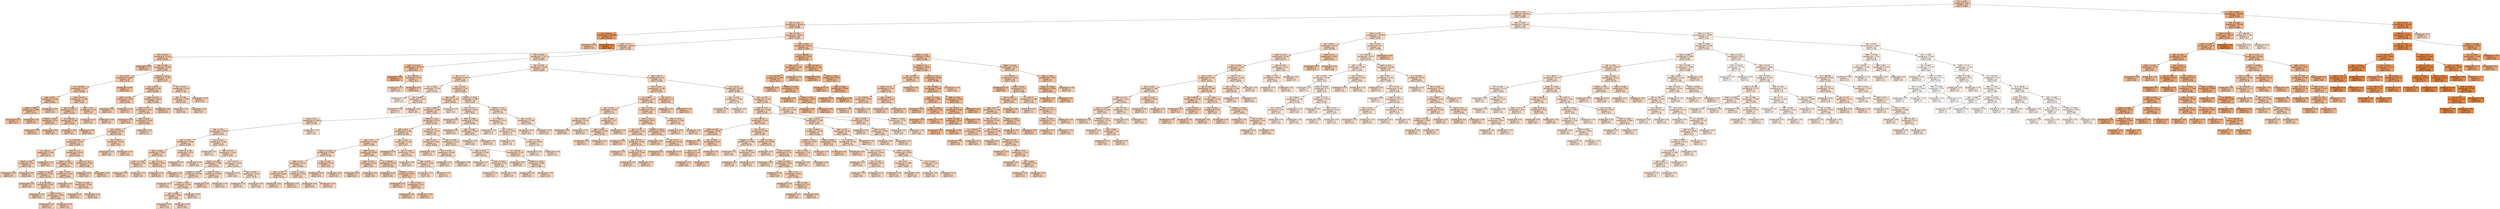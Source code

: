 digraph Tree {
node [shape=box, style="filled", color="black", fontname="helvetica"] ;
edge [fontname="helvetica"] ;
0 [label="RM <= 6.945\nsquared_error = 83.1\nsamples = 379\nvalue = 22.604", fillcolor="#f5ceb2"] ;
1 [label="LSTAT <= 14.4\nsquared_error = 36.416\nsamples = 320\nvalue = 19.895", fillcolor="#f6d5bd"] ;
0 -> 1 [labeldistance=2.5, labelangle=45, headlabel="True"] ;
2 [label="DIS <= 1.422\nsquared_error = 22.563\nsamples = 192\nvalue = 23.065", fillcolor="#f5ccb0"] ;
1 -> 2 ;
3 [label="B <= 349.12\nsquared_error = 108.536\nsamples = 3\nvalue = 42.633", fillcolor="#e99659"] ;
2 -> 3 ;
4 [label="squared_error = 0.0\nsamples = 1\nvalue = 27.9", fillcolor="#f2bf9a"] ;
3 -> 4 ;
5 [label="squared_error = 0.0\nsamples = 2\nvalue = 50.0", fillcolor="#e58139"] ;
3 -> 5 ;
6 [label="RM <= 6.543\nsquared_error = 15.023\nsamples = 189\nvalue = 22.754", fillcolor="#f5cdb1"] ;
2 -> 6 ;
7 [label="LSTAT <= 7.57\nsquared_error = 8.659\nsamples = 148\nvalue = 21.553", fillcolor="#f5d1b6"] ;
6 -> 7 ;
8 [label="TAX <= 222.5\nsquared_error = 3.491\nsamples = 34\nvalue = 24.003", fillcolor="#f4caab"] ;
7 -> 8 ;
9 [label="squared_error = 0.0\nsamples = 1\nvalue = 28.7", fillcolor="#f1bd97"] ;
8 -> 9 ;
10 [label="DIS <= 4.485\nsquared_error = 2.908\nsamples = 33\nvalue = 23.861", fillcolor="#f4caac"] ;
8 -> 10 ;
11 [label="ZN <= 34.0\nsquared_error = 3.938\nsamples = 10\nvalue = 25.22", fillcolor="#f3c6a6"] ;
10 -> 11 ;
12 [label="B <= 359.505\nsquared_error = 2.517\nsamples = 9\nvalue = 24.789", fillcolor="#f4c8a8"] ;
11 -> 12 ;
13 [label="AGE <= 96.3\nsquared_error = 1.976\nsamples = 3\nvalue = 26.267", fillcolor="#f3c3a1"] ;
12 -> 13 ;
14 [label="INDUS <= 18.84\nsquared_error = 0.062\nsamples = 2\nvalue = 27.25", fillcolor="#f2c19d"] ;
13 -> 14 ;
15 [label="squared_error = 0.0\nsamples = 1\nvalue = 27.5", fillcolor="#f2c09c"] ;
14 -> 15 ;
16 [label="squared_error = 0.0\nsamples = 1\nvalue = 27.0", fillcolor="#f2c19e"] ;
14 -> 16 ;
17 [label="squared_error = -0.0\nsamples = 1\nvalue = 24.3", fillcolor="#f4c9aa"] ;
13 -> 17 ;
18 [label="CRIM <= 0.476\nsquared_error = 1.149\nsamples = 6\nvalue = 24.05", fillcolor="#f4caab"] ;
12 -> 18 ;
19 [label="RM <= 6.256\nsquared_error = 0.177\nsamples = 4\nvalue = 24.725", fillcolor="#f4c8a8"] ;
18 -> 19 ;
20 [label="PTRATIO <= 18.4\nsquared_error = 0.01\nsamples = 2\nvalue = 25.1", fillcolor="#f3c7a7"] ;
19 -> 20 ;
21 [label="squared_error = 0.0\nsamples = 1\nvalue = 25.0", fillcolor="#f3c7a7"] ;
20 -> 21 ;
22 [label="squared_error = -0.0\nsamples = 1\nvalue = 25.2", fillcolor="#f3c6a6"] ;
20 -> 22 ;
23 [label="B <= 395.26\nsquared_error = 0.063\nsamples = 2\nvalue = 24.35", fillcolor="#f4c9aa"] ;
19 -> 23 ;
24 [label="squared_error = 0.0\nsamples = 1\nvalue = 24.1", fillcolor="#f4caab"] ;
23 -> 24 ;
25 [label="squared_error = 0.0\nsamples = 1\nvalue = 24.6", fillcolor="#f4c8a9"] ;
23 -> 25 ;
26 [label="AGE <= 76.4\nsquared_error = 0.36\nsamples = 2\nvalue = 22.7", fillcolor="#f5cdb1"] ;
18 -> 26 ;
27 [label="squared_error = 0.0\nsamples = 1\nvalue = 22.1", fillcolor="#f5cfb4"] ;
26 -> 27 ;
28 [label="squared_error = -0.0\nsamples = 1\nvalue = 23.3", fillcolor="#f4ccae"] ;
26 -> 28 ;
29 [label="squared_error = -0.0\nsamples = 1\nvalue = 29.1", fillcolor="#f1bc95"] ;
11 -> 29 ;
30 [label="PTRATIO <= 19.95\nsquared_error = 1.307\nsamples = 23\nvalue = 23.27", fillcolor="#f4ccaf"] ;
10 -> 30 ;
31 [label="TAX <= 263.5\nsquared_error = 0.66\nsamples = 20\nvalue = 23.585", fillcolor="#f4cbad"] ;
30 -> 31 ;
32 [label="CRIM <= 0.106\nsquared_error = 0.022\nsamples = 2\nvalue = 24.85", fillcolor="#f4c7a8"] ;
31 -> 32 ;
33 [label="squared_error = 0.0\nsamples = 1\nvalue = 25.0", fillcolor="#f3c7a7"] ;
32 -> 33 ;
34 [label="squared_error = -0.0\nsamples = 1\nvalue = 24.7", fillcolor="#f4c8a8"] ;
32 -> 34 ;
35 [label="CRIM <= 0.322\nsquared_error = 0.534\nsamples = 18\nvalue = 23.444", fillcolor="#f4cbae"] ;
31 -> 35 ;
36 [label="LSTAT <= 4.13\nsquared_error = 0.414\nsamples = 17\nvalue = 23.353", fillcolor="#f4ccae"] ;
35 -> 36 ;
37 [label="squared_error = 0.0\nsamples = 1\nvalue = 24.8", fillcolor="#f4c8a8"] ;
36 -> 37 ;
38 [label="AGE <= 61.05\nsquared_error = 0.301\nsamples = 16\nvalue = 23.262", fillcolor="#f4ccaf"] ;
36 -> 38 ;
39 [label="TAX <= 354.5\nsquared_error = 0.241\nsamples = 15\nvalue = 23.333", fillcolor="#f4ccae"] ;
38 -> 39 ;
40 [label="B <= 387.205\nsquared_error = 0.169\nsamples = 13\nvalue = 23.454", fillcolor="#f4cbae"] ;
39 -> 40 ;
41 [label="B <= 381.57\nsquared_error = 0.082\nsamples = 4\nvalue = 23.75", fillcolor="#f4caac"] ;
40 -> 41 ;
42 [label="INDUS <= 7.87\nsquared_error = 0.02\nsamples = 3\nvalue = 23.6", fillcolor="#f4cbad"] ;
41 -> 42 ;
43 [label="squared_error = 0.0\nsamples = 2\nvalue = 23.7", fillcolor="#f4cbad"] ;
42 -> 43 ;
44 [label="squared_error = 0.0\nsamples = 1\nvalue = 23.4", fillcolor="#f4cbae"] ;
42 -> 44 ;
45 [label="squared_error = -0.0\nsamples = 1\nvalue = 24.2", fillcolor="#f4c9ab"] ;
41 -> 45 ;
46 [label="LSTAT <= 7.17\nsquared_error = 0.151\nsamples = 9\nvalue = 23.322", fillcolor="#f4ccae"] ;
40 -> 46 ;
47 [label="INDUS <= 6.35\nsquared_error = 0.042\nsamples = 7\nvalue = 23.143", fillcolor="#f5ccaf"] ;
46 -> 47 ;
48 [label="PTRATIO <= 16.35\nsquared_error = 0.022\nsamples = 4\nvalue = 23.275", fillcolor="#f4ccaf"] ;
47 -> 48 ;
49 [label="squared_error = 0.0\nsamples = 1\nvalue = 23.5", fillcolor="#f4cbae"] ;
48 -> 49 ;
50 [label="B <= 391.555\nsquared_error = 0.007\nsamples = 3\nvalue = 23.2", fillcolor="#f4ccaf"] ;
48 -> 50 ;
51 [label="squared_error = 0.0\nsamples = 1\nvalue = 23.3", fillcolor="#f4ccae"] ;
50 -> 51 ;
52 [label="LSTAT <= 6.75\nsquared_error = 0.003\nsamples = 2\nvalue = 23.15", fillcolor="#f5ccaf"] ;
50 -> 52 ;
53 [label="squared_error = 0.0\nsamples = 1\nvalue = 23.1", fillcolor="#f5ccaf"] ;
52 -> 53 ;
54 [label="squared_error = 0.0\nsamples = 1\nvalue = 23.2", fillcolor="#f4ccaf"] ;
52 -> 54 ;
55 [label="AGE <= 18.35\nsquared_error = 0.016\nsamples = 3\nvalue = 22.967", fillcolor="#f5cdb0"] ;
47 -> 55 ;
56 [label="squared_error = 0.0\nsamples = 1\nvalue = 22.8", fillcolor="#f5cdb1"] ;
55 -> 56 ;
57 [label="CRIM <= 0.243\nsquared_error = 0.002\nsamples = 2\nvalue = 23.05", fillcolor="#f5ccb0"] ;
55 -> 57 ;
58 [label="squared_error = 0.0\nsamples = 1\nvalue = 23.1", fillcolor="#f5ccaf"] ;
57 -> 58 ;
59 [label="squared_error = 0.0\nsamples = 1\nvalue = 23.0", fillcolor="#f5cdb0"] ;
57 -> 59 ;
60 [label="LSTAT <= 7.315\nsquared_error = 0.023\nsamples = 2\nvalue = 23.95", fillcolor="#f4caac"] ;
46 -> 60 ;
61 [label="squared_error = 0.0\nsamples = 1\nvalue = 23.8", fillcolor="#f4caac"] ;
60 -> 61 ;
62 [label="squared_error = -0.0\nsamples = 1\nvalue = 24.1", fillcolor="#f4caab"] ;
60 -> 62 ;
63 [label="TAX <= 394.0\nsquared_error = 0.003\nsamples = 2\nvalue = 22.55", fillcolor="#f5ceb2"] ;
39 -> 63 ;
64 [label="squared_error = 0.0\nsamples = 1\nvalue = 22.5", fillcolor="#f5ceb2"] ;
63 -> 64 ;
65 [label="squared_error = -0.0\nsamples = 1\nvalue = 22.6", fillcolor="#f5ceb2"] ;
63 -> 65 ;
66 [label="squared_error = 0.0\nsamples = 1\nvalue = 22.2", fillcolor="#f5cfb3"] ;
38 -> 66 ;
67 [label="squared_error = 0.0\nsamples = 1\nvalue = 25.0", fillcolor="#f3c7a7"] ;
35 -> 67 ;
68 [label="RM <= 6.313\nsquared_error = 0.536\nsamples = 3\nvalue = 21.167", fillcolor="#f6d2b8"] ;
30 -> 68 ;
69 [label="NOX <= 0.464\nsquared_error = 0.003\nsamples = 2\nvalue = 20.65", fillcolor="#f6d3ba"] ;
68 -> 69 ;
70 [label="squared_error = 0.0\nsamples = 1\nvalue = 20.6", fillcolor="#f6d3ba"] ;
69 -> 70 ;
71 [label="squared_error = 0.0\nsamples = 1\nvalue = 20.7", fillcolor="#f6d3ba"] ;
69 -> 71 ;
72 [label="squared_error = -0.0\nsamples = 1\nvalue = 22.2", fillcolor="#f5cfb3"] ;
68 -> 72 ;
73 [label="TAX <= 208.0\nsquared_error = 7.877\nsamples = 114\nvalue = 20.823", fillcolor="#f6d3b9"] ;
7 -> 73 ;
74 [label="LSTAT <= 11.715\nsquared_error = 35.227\nsamples = 3\nvalue = 28.2", fillcolor="#f2be99"] ;
73 -> 74 ;
75 [label="squared_error = 0.0\nsamples = 1\nvalue = 36.2", fillcolor="#eda876"] ;
74 -> 75 ;
76 [label="B <= 390.075\nsquared_error = 4.84\nsamples = 2\nvalue = 24.2", fillcolor="#f4c9ab"] ;
74 -> 76 ;
77 [label="squared_error = 0.0\nsamples = 1\nvalue = 22.0", fillcolor="#f5cfb4"] ;
76 -> 77 ;
78 [label="squared_error = 0.0\nsamples = 1\nvalue = 26.4", fillcolor="#f3c3a1"] ;
76 -> 78 ;
79 [label="RM <= 6.078\nsquared_error = 5.628\nsamples = 111\nvalue = 20.623", fillcolor="#f6d3ba"] ;
73 -> 79 ;
80 [label="RAD <= 2.0\nsquared_error = 5.69\nsamples = 59\nvalue = 19.892", fillcolor="#f6d5bd"] ;
79 -> 80 ;
81 [label="TAX <= 288.5\nsquared_error = 9.842\nsamples = 3\nvalue = 16.133", fillcolor="#f9e0ce"] ;
80 -> 81 ;
82 [label="squared_error = 0.0\nsamples = 1\nvalue = 11.9", fillcolor="#fbece1"] ;
81 -> 82 ;
83 [label="RM <= 5.868\nsquared_error = 1.322\nsamples = 2\nvalue = 18.25", fillcolor="#f7dac5"] ;
81 -> 83 ;
84 [label="squared_error = 0.0\nsamples = 1\nvalue = 17.1", fillcolor="#f8ddca"] ;
83 -> 84 ;
85 [label="squared_error = 0.0\nsamples = 1\nvalue = 19.4", fillcolor="#f7d7c0"] ;
83 -> 85 ;
86 [label="DIS <= 6.106\nsquared_error = 4.67\nsamples = 56\nvalue = 20.093", fillcolor="#f6d5bd"] ;
80 -> 86 ;
87 [label="RM <= 6.07\nsquared_error = 4.703\nsamples = 46\nvalue = 20.478", fillcolor="#f6d4bb"] ;
86 -> 87 ;
88 [label="RM <= 5.848\nsquared_error = 3.995\nsamples = 45\nvalue = 20.611", fillcolor="#f6d3ba"] ;
87 -> 88 ;
89 [label="CHAS <= 0.5\nsquared_error = 3.948\nsamples = 18\nvalue = 19.761", fillcolor="#f6d6be"] ;
88 -> 89 ;
90 [label="DIS <= 2.451\nsquared_error = 2.941\nsamples = 17\nvalue = 20.024", fillcolor="#f6d5bd"] ;
89 -> 90 ;
91 [label="NOX <= 0.708\nsquared_error = 1.488\nsamples = 6\nvalue = 21.483", fillcolor="#f5d1b6"] ;
90 -> 91 ;
92 [label="NOX <= 0.623\nsquared_error = 0.817\nsamples = 4\nvalue = 22.125", fillcolor="#f5cfb4"] ;
91 -> 92 ;
93 [label="LSTAT <= 13.055\nsquared_error = 0.25\nsamples = 2\nvalue = 21.3", fillcolor="#f6d1b7"] ;
92 -> 93 ;
94 [label="squared_error = 0.0\nsamples = 1\nvalue = 21.8", fillcolor="#f5d0b5"] ;
93 -> 94 ;
95 [label="squared_error = 0.0\nsamples = 1\nvalue = 20.8", fillcolor="#f6d3b9"] ;
93 -> 95 ;
96 [label="RAD <= 14.5\nsquared_error = 0.023\nsamples = 2\nvalue = 22.95", fillcolor="#f5cdb0"] ;
92 -> 96 ;
97 [label="squared_error = 0.0\nsamples = 1\nvalue = 22.8", fillcolor="#f5cdb1"] ;
96 -> 97 ;
98 [label="squared_error = -0.0\nsamples = 1\nvalue = 23.1", fillcolor="#f5ccaf"] ;
96 -> 98 ;
99 [label="LSTAT <= 11.735\nsquared_error = 0.36\nsamples = 2\nvalue = 20.2", fillcolor="#f6d4bc"] ;
91 -> 99 ;
100 [label="squared_error = 0.0\nsamples = 1\nvalue = 20.8", fillcolor="#f6d3b9"] ;
99 -> 100 ;
101 [label="squared_error = -0.0\nsamples = 1\nvalue = 19.6", fillcolor="#f7d6bf"] ;
99 -> 101 ;
102 [label="RM <= 5.214\nsquared_error = 1.937\nsamples = 11\nvalue = 19.227", fillcolor="#f7d7c0"] ;
90 -> 102 ;
103 [label="squared_error = 0.0\nsamples = 1\nvalue = 16.1", fillcolor="#f9e0ce"] ;
102 -> 103 ;
104 [label="AGE <= 67.35\nsquared_error = 1.054\nsamples = 10\nvalue = 19.54", fillcolor="#f7d6bf"] ;
102 -> 104 ;
105 [label="INDUS <= 14.055\nsquared_error = 0.608\nsamples = 7\nvalue = 20.057", fillcolor="#f6d5bd"] ;
104 -> 105 ;
106 [label="PTRATIO <= 18.55\nsquared_error = 0.138\nsamples = 5\nvalue = 19.74", fillcolor="#f6d6be"] ;
105 -> 106 ;
107 [label="squared_error = 0.0\nsamples = 2\nvalue = 19.3", fillcolor="#f7d7c0"] ;
106 -> 107 ;
108 [label="LSTAT <= 11.55\nsquared_error = 0.016\nsamples = 3\nvalue = 20.033", fillcolor="#f6d5bd"] ;
106 -> 108 ;
109 [label="DIS <= 3.938\nsquared_error = 0.003\nsamples = 2\nvalue = 19.95", fillcolor="#f6d5bd"] ;
108 -> 109 ;
110 [label="squared_error = 0.0\nsamples = 1\nvalue = 20.0", fillcolor="#f6d5bd"] ;
109 -> 110 ;
111 [label="squared_error = 0.0\nsamples = 1\nvalue = 19.9", fillcolor="#f6d5bd"] ;
109 -> 111 ;
112 [label="squared_error = -0.0\nsamples = 1\nvalue = 20.2", fillcolor="#f6d4bc"] ;
108 -> 112 ;
113 [label="CRIM <= 2.991\nsquared_error = 0.902\nsamples = 2\nvalue = 20.85", fillcolor="#f6d3b9"] ;
105 -> 113 ;
114 [label="squared_error = 0.0\nsamples = 1\nvalue = 21.8", fillcolor="#f5d0b5"] ;
113 -> 114 ;
115 [label="squared_error = -0.0\nsamples = 1\nvalue = 19.9", fillcolor="#f6d5bd"] ;
113 -> 115 ;
116 [label="TAX <= 297.0\nsquared_error = 0.016\nsamples = 3\nvalue = 18.333", fillcolor="#f7dac4"] ;
104 -> 116 ;
117 [label="squared_error = 0.0\nsamples = 1\nvalue = 18.5", fillcolor="#f7d9c4"] ;
116 -> 117 ;
118 [label="NOX <= 0.561\nsquared_error = 0.003\nsamples = 2\nvalue = 18.25", fillcolor="#f7dac5"] ;
116 -> 118 ;
119 [label="squared_error = 0.0\nsamples = 1\nvalue = 18.2", fillcolor="#f7dac5"] ;
118 -> 119 ;
120 [label="squared_error = 0.0\nsamples = 1\nvalue = 18.3", fillcolor="#f7dac4"] ;
118 -> 120 ;
121 [label="squared_error = -0.0\nsamples = 1\nvalue = 15.3", fillcolor="#f9e2d2"] ;
89 -> 121 ;
122 [label="PTRATIO <= 19.4\nsquared_error = 3.224\nsamples = 27\nvalue = 21.178", fillcolor="#f6d2b8"] ;
88 -> 122 ;
123 [label="AGE <= 80.9\nsquared_error = 3.168\nsamples = 17\nvalue = 21.929", fillcolor="#f5d0b5"] ;
122 -> 123 ;
124 [label="RAD <= 4.5\nsquared_error = 2.099\nsamples = 13\nvalue = 22.492", fillcolor="#f5ceb2"] ;
123 -> 124 ;
125 [label="INDUS <= 10.245\nsquared_error = 0.488\nsamples = 7\nvalue = 21.329", fillcolor="#f6d1b7"] ;
124 -> 125 ;
126 [label="AGE <= 51.8\nsquared_error = 0.127\nsamples = 4\nvalue = 20.825", fillcolor="#f6d3b9"] ;
125 -> 126 ;
127 [label="DIS <= 5.075\nsquared_error = 0.003\nsamples = 2\nvalue = 21.15", fillcolor="#f6d2b8"] ;
126 -> 127 ;
128 [label="squared_error = 0.0\nsamples = 1\nvalue = 21.1", fillcolor="#f6d2b8"] ;
127 -> 128 ;
129 [label="squared_error = 0.0\nsamples = 1\nvalue = 21.2", fillcolor="#f6d2b8"] ;
127 -> 129 ;
130 [label="LSTAT <= 11.81\nsquared_error = 0.04\nsamples = 2\nvalue = 20.5", fillcolor="#f6d4bb"] ;
126 -> 130 ;
131 [label="squared_error = 0.0\nsamples = 1\nvalue = 20.3", fillcolor="#f6d4bc"] ;
130 -> 131 ;
132 [label="squared_error = -0.0\nsamples = 1\nvalue = 20.7", fillcolor="#f6d3ba"] ;
130 -> 132 ;
133 [label="RM <= 5.926\nsquared_error = 0.18\nsamples = 3\nvalue = 22.0", fillcolor="#f5cfb4"] ;
125 -> 133 ;
134 [label="squared_error = 0.0\nsamples = 1\nvalue = 22.6", fillcolor="#f5ceb2"] ;
133 -> 134 ;
135 [label="squared_error = 0.0\nsamples = 2\nvalue = 21.7", fillcolor="#f5d0b6"] ;
133 -> 135 ;
136 [label="CRIM <= 0.13\nsquared_error = 0.556\nsamples = 6\nvalue = 23.85", fillcolor="#f4caac"] ;
124 -> 136 ;
137 [label="CRIM <= 0.077\nsquared_error = 0.09\nsamples = 2\nvalue = 22.9", fillcolor="#f5cdb0"] ;
136 -> 137 ;
138 [label="squared_error = 0.0\nsamples = 1\nvalue = 23.2", fillcolor="#f4ccaf"] ;
137 -> 138 ;
139 [label="squared_error = 0.0\nsamples = 1\nvalue = 22.6", fillcolor="#f5ceb2"] ;
137 -> 139 ;
140 [label="B <= 302.98\nsquared_error = 0.112\nsamples = 4\nvalue = 24.325", fillcolor="#f4c9aa"] ;
136 -> 140 ;
141 [label="squared_error = 0.0\nsamples = 1\nvalue = 23.8", fillcolor="#f4caac"] ;
140 -> 141 ;
142 [label="PTRATIO <= 18.3\nsquared_error = 0.027\nsamples = 3\nvalue = 24.5", fillcolor="#f4c8a9"] ;
140 -> 142 ;
143 [label="squared_error = 0.0\nsamples = 1\nvalue = 24.3", fillcolor="#f4c9aa"] ;
142 -> 143 ;
144 [label="DIS <= 3.115\nsquared_error = 0.01\nsamples = 2\nvalue = 24.6", fillcolor="#f4c8a9"] ;
142 -> 144 ;
145 [label="squared_error = 0.0\nsamples = 1\nvalue = 24.5", fillcolor="#f4c8a9"] ;
144 -> 145 ;
146 [label="squared_error = -0.0\nsamples = 1\nvalue = 24.7", fillcolor="#f4c8a8"] ;
144 -> 146 ;
147 [label="RM <= 5.867\nsquared_error = 2.265\nsamples = 4\nvalue = 20.1", fillcolor="#f6d5bd"] ;
123 -> 147 ;
148 [label="squared_error = 0.0\nsamples = 1\nvalue = 22.7", fillcolor="#f5cdb1"] ;
147 -> 148 ;
149 [label="NOX <= 0.546\nsquared_error = 0.016\nsamples = 3\nvalue = 19.233", fillcolor="#f7d7c0"] ;
147 -> 149 ;
150 [label="squared_error = 0.0\nsamples = 1\nvalue = 19.4", fillcolor="#f7d7c0"] ;
149 -> 150 ;
151 [label="AGE <= 89.95\nsquared_error = 0.003\nsamples = 2\nvalue = 19.15", fillcolor="#f7d7c1"] ;
149 -> 151 ;
152 [label="squared_error = 0.0\nsamples = 1\nvalue = 19.2", fillcolor="#f7d7c1"] ;
151 -> 152 ;
153 [label="squared_error = 0.0\nsamples = 1\nvalue = 19.1", fillcolor="#f7d8c1"] ;
151 -> 153 ;
154 [label="LSTAT <= 8.9\nsquared_error = 0.726\nsamples = 10\nvalue = 19.9", fillcolor="#f6d5bd"] ;
122 -> 154 ;
155 [label="AGE <= 35.9\nsquared_error = 0.082\nsamples = 4\nvalue = 20.625", fillcolor="#f6d3ba"] ;
154 -> 155 ;
156 [label="squared_error = 0.0\nsamples = 1\nvalue = 21.1", fillcolor="#f6d2b8"] ;
155 -> 156 ;
157 [label="DIS <= 4.767\nsquared_error = 0.009\nsamples = 3\nvalue = 20.467", fillcolor="#f6d4bb"] ;
155 -> 157 ;
158 [label="squared_error = 0.0\nsamples = 2\nvalue = 20.4", fillcolor="#f6d4bb"] ;
157 -> 158 ;
159 [label="squared_error = -0.0\nsamples = 1\nvalue = 20.6", fillcolor="#f6d3ba"] ;
157 -> 159 ;
160 [label="NOX <= 0.526\nsquared_error = 0.571\nsamples = 6\nvalue = 19.417", fillcolor="#f7d7c0"] ;
154 -> 160 ;
161 [label="AGE <= 51.95\nsquared_error = 0.042\nsamples = 3\nvalue = 18.733", fillcolor="#f7d9c3"] ;
160 -> 161 ;
162 [label="squared_error = 0.0\nsamples = 1\nvalue = 19.0", fillcolor="#f7d8c1"] ;
161 -> 162 ;
163 [label="LSTAT <= 9.925\nsquared_error = 0.01\nsamples = 2\nvalue = 18.6", fillcolor="#f7d9c3"] ;
161 -> 163 ;
164 [label="squared_error = 0.0\nsamples = 1\nvalue = 18.7", fillcolor="#f7d9c3"] ;
163 -> 164 ;
165 [label="squared_error = -0.0\nsamples = 1\nvalue = 18.5", fillcolor="#f7d9c4"] ;
163 -> 165 ;
166 [label="B <= 381.63\nsquared_error = 0.167\nsamples = 3\nvalue = 20.1", fillcolor="#f6d5bd"] ;
160 -> 166 ;
167 [label="squared_error = 0.0\nsamples = 1\nvalue = 20.6", fillcolor="#f6d3ba"] ;
166 -> 167 ;
168 [label="PTRATIO <= 20.55\nsquared_error = 0.062\nsamples = 2\nvalue = 19.85", fillcolor="#f6d5be"] ;
166 -> 168 ;
169 [label="squared_error = 0.0\nsamples = 1\nvalue = 20.1", fillcolor="#f6d5bd"] ;
168 -> 169 ;
170 [label="squared_error = -0.0\nsamples = 1\nvalue = 19.6", fillcolor="#f7d6bf"] ;
168 -> 170 ;
171 [label="squared_error = 0.0\nsamples = 1\nvalue = 14.5", fillcolor="#fae4d5"] ;
87 -> 171 ;
172 [label="PTRATIO <= 18.55\nsquared_error = 0.694\nsamples = 10\nvalue = 18.32", fillcolor="#f7dac4"] ;
86 -> 172 ;
173 [label="TAX <= 277.0\nsquared_error = 0.182\nsamples = 4\nvalue = 19.15", fillcolor="#f7d7c1"] ;
172 -> 173 ;
174 [label="squared_error = 0.0\nsamples = 1\nvalue = 19.7", fillcolor="#f7d6be"] ;
173 -> 174 ;
175 [label="CRIM <= 0.058\nsquared_error = 0.109\nsamples = 3\nvalue = 18.967", fillcolor="#f7d8c2"] ;
173 -> 175 ;
176 [label="squared_error = 0.0\nsamples = 1\nvalue = 19.4", fillcolor="#f7d7c0"] ;
175 -> 176 ;
177 [label="NOX <= 0.468\nsquared_error = 0.023\nsamples = 2\nvalue = 18.75", fillcolor="#f7d8c2"] ;
175 -> 177 ;
178 [label="squared_error = 0.0\nsamples = 1\nvalue = 18.6", fillcolor="#f7d9c3"] ;
177 -> 178 ;
179 [label="squared_error = 0.0\nsamples = 1\nvalue = 18.9", fillcolor="#f7d8c2"] ;
177 -> 179 ;
180 [label="PTRATIO <= 19.4\nsquared_error = 0.269\nsamples = 6\nvalue = 17.767", fillcolor="#f8dbc7"] ;
172 -> 180 ;
181 [label="B <= 368.55\nsquared_error = 0.022\nsamples = 4\nvalue = 17.425", fillcolor="#f8dcc8"] ;
180 -> 181 ;
182 [label="squared_error = 0.0\nsamples = 1\nvalue = 17.2", fillcolor="#f8ddc9"] ;
181 -> 182 ;
183 [label="TAX <= 337.5\nsquared_error = 0.007\nsamples = 3\nvalue = 17.5", fillcolor="#f8dcc8"] ;
181 -> 183 ;
184 [label="squared_error = 0.0\nsamples = 1\nvalue = 17.6", fillcolor="#f8dcc8"] ;
183 -> 184 ;
185 [label="DIS <= 7.256\nsquared_error = 0.002\nsamples = 2\nvalue = 17.45", fillcolor="#f8dcc8"] ;
183 -> 185 ;
186 [label="squared_error = 0.0\nsamples = 1\nvalue = 17.4", fillcolor="#f8dcc8"] ;
185 -> 186 ;
187 [label="squared_error = 0.0\nsamples = 1\nvalue = 17.5", fillcolor="#f8dcc8"] ;
185 -> 187 ;
188 [label="RM <= 5.702\nsquared_error = 0.062\nsamples = 2\nvalue = 18.45", fillcolor="#f7d9c4"] ;
180 -> 188 ;
189 [label="squared_error = 0.0\nsamples = 1\nvalue = 18.2", fillcolor="#f7dac5"] ;
188 -> 189 ;
190 [label="squared_error = 0.0\nsamples = 1\nvalue = 18.7", fillcolor="#f7d9c3"] ;
188 -> 190 ;
191 [label="AGE <= 58.75\nsquared_error = 4.26\nsamples = 52\nvalue = 21.454", fillcolor="#f5d1b7"] ;
79 -> 191 ;
192 [label="RM <= 6.474\nsquared_error = 2.436\nsamples = 18\nvalue = 22.639", fillcolor="#f5ceb1"] ;
191 -> 192 ;
193 [label="B <= 389.4\nsquared_error = 1.543\nsamples = 16\nvalue = 22.294", fillcolor="#f5cfb3"] ;
192 -> 193 ;
194 [label="RM <= 6.231\nsquared_error = 0.399\nsamples = 6\nvalue = 21.15", fillcolor="#f6d2b8"] ;
193 -> 194 ;
195 [label="RM <= 6.185\nsquared_error = 0.122\nsamples = 2\nvalue = 20.45", fillcolor="#f6d4bb"] ;
194 -> 195 ;
196 [label="squared_error = 0.0\nsamples = 1\nvalue = 20.8", fillcolor="#f6d3b9"] ;
195 -> 196 ;
197 [label="squared_error = -0.0\nsamples = 1\nvalue = 20.1", fillcolor="#f6d5bd"] ;
195 -> 197 ;
198 [label="DIS <= 6.025\nsquared_error = 0.17\nsamples = 4\nvalue = 21.5", fillcolor="#f5d1b6"] ;
194 -> 198 ;
199 [label="AGE <= 48.45\nsquared_error = 0.009\nsamples = 3\nvalue = 21.267", fillcolor="#f6d1b7"] ;
198 -> 199 ;
200 [label="squared_error = 0.0\nsamples = 1\nvalue = 21.4", fillcolor="#f6d1b7"] ;
199 -> 200 ;
201 [label="squared_error = 0.0\nsamples = 2\nvalue = 21.2", fillcolor="#f6d2b8"] ;
199 -> 201 ;
202 [label="squared_error = 0.0\nsamples = 1\nvalue = 22.2", fillcolor="#f5cfb3"] ;
198 -> 202 ;
203 [label="NOX <= 0.491\nsquared_error = 0.974\nsamples = 10\nvalue = 22.98", fillcolor="#f5cdb0"] ;
193 -> 203 ;
204 [label="LSTAT <= 8.51\nsquared_error = 0.87\nsamples = 8\nvalue = 23.238", fillcolor="#f4ccaf"] ;
203 -> 204 ;
205 [label="DIS <= 3.707\nsquared_error = 0.113\nsamples = 4\nvalue = 22.35", fillcolor="#f5ceb3"] ;
204 -> 205 ;
206 [label="squared_error = 0.0\nsamples = 1\nvalue = 22.9", fillcolor="#f5cdb0"] ;
205 -> 206 ;
207 [label="AGE <= 38.75\nsquared_error = 0.016\nsamples = 3\nvalue = 22.167", fillcolor="#f5cfb3"] ;
205 -> 207 ;
208 [label="squared_error = 0.0\nsamples = 1\nvalue = 22.0", fillcolor="#f5cfb4"] ;
207 -> 208 ;
209 [label="ZN <= 26.25\nsquared_error = 0.002\nsamples = 2\nvalue = 22.25", fillcolor="#f5cfb3"] ;
207 -> 209 ;
210 [label="squared_error = 0.0\nsamples = 1\nvalue = 22.2", fillcolor="#f5cfb3"] ;
209 -> 210 ;
211 [label="squared_error = 0.0\nsamples = 1\nvalue = 22.3", fillcolor="#f5cfb3"] ;
209 -> 211 ;
212 [label="PTRATIO <= 18.55\nsquared_error = 0.052\nsamples = 4\nvalue = 24.125", fillcolor="#f4c9ab"] ;
204 -> 212 ;
213 [label="squared_error = 0.0\nsamples = 2\nvalue = 23.9", fillcolor="#f4caac"] ;
212 -> 213 ;
214 [label="ZN <= 11.0\nsquared_error = 0.002\nsamples = 2\nvalue = 24.35", fillcolor="#f4c9aa"] ;
212 -> 214 ;
215 [label="squared_error = 0.0\nsamples = 1\nvalue = 24.4", fillcolor="#f4c9aa"] ;
214 -> 215 ;
216 [label="squared_error = -0.0\nsamples = 1\nvalue = 24.3", fillcolor="#f4c9aa"] ;
214 -> 216 ;
217 [label="CRIM <= 0.174\nsquared_error = 0.063\nsamples = 2\nvalue = 21.95", fillcolor="#f5d0b4"] ;
203 -> 217 ;
218 [label="squared_error = 0.0\nsamples = 1\nvalue = 21.7", fillcolor="#f5d0b6"] ;
217 -> 218 ;
219 [label="squared_error = 0.0\nsamples = 1\nvalue = 22.2", fillcolor="#f5cfb3"] ;
217 -> 219 ;
220 [label="ZN <= 27.0\nsquared_error = 1.0\nsamples = 2\nvalue = 25.4", fillcolor="#f3c6a5"] ;
192 -> 220 ;
221 [label="squared_error = 0.0\nsamples = 1\nvalue = 24.4", fillcolor="#f4c9aa"] ;
220 -> 221 ;
222 [label="squared_error = -0.0\nsamples = 1\nvalue = 26.4", fillcolor="#f3c3a1"] ;
220 -> 222 ;
223 [label="B <= 197.52\nsquared_error = 4.088\nsamples = 34\nvalue = 20.826", fillcolor="#f6d3b9"] ;
191 -> 223 ;
224 [label="NOX <= 0.552\nsquared_error = 1.562\nsamples = 2\nvalue = 17.35", fillcolor="#f8dcc9"] ;
223 -> 224 ;
225 [label="squared_error = 0.0\nsamples = 1\nvalue = 18.6", fillcolor="#f7d9c3"] ;
224 -> 225 ;
226 [label="squared_error = 0.0\nsamples = 1\nvalue = 16.1", fillcolor="#f9e0ce"] ;
224 -> 226 ;
227 [label="DIS <= 4.027\nsquared_error = 3.444\nsamples = 32\nvalue = 21.044", fillcolor="#f6d2b8"] ;
223 -> 227 ;
228 [label="LSTAT <= 11.23\nsquared_error = 2.798\nsamples = 27\nvalue = 21.411", fillcolor="#f6d1b7"] ;
227 -> 228 ;
229 [label="B <= 387.25\nsquared_error = 3.053\nsamples = 13\nvalue = 22.231", fillcolor="#f5cfb3"] ;
228 -> 229 ;
230 [label="LSTAT <= 9.335\nsquared_error = 0.508\nsamples = 4\nvalue = 23.95", fillcolor="#f4caac"] ;
229 -> 230 ;
231 [label="squared_error = 0.0\nsamples = 1\nvalue = 25.0", fillcolor="#f3c7a7"] ;
230 -> 231 ;
232 [label="TAX <= 420.0\nsquared_error = 0.187\nsamples = 3\nvalue = 23.6", fillcolor="#f4cbad"] ;
230 -> 232 ;
233 [label="RAD <= 6.5\nsquared_error = 0.01\nsamples = 2\nvalue = 23.9", fillcolor="#f4caac"] ;
232 -> 233 ;
234 [label="squared_error = 0.0\nsamples = 1\nvalue = 23.8", fillcolor="#f4caac"] ;
233 -> 234 ;
235 [label="squared_error = 0.0\nsamples = 1\nvalue = 24.0", fillcolor="#f4caab"] ;
233 -> 235 ;
236 [label="squared_error = 0.0\nsamples = 1\nvalue = 23.0", fillcolor="#f5cdb0"] ;
232 -> 236 ;
237 [label="DIS <= 2.947\nsquared_error = 2.287\nsamples = 9\nvalue = 21.467", fillcolor="#f5d1b7"] ;
229 -> 237 ;
238 [label="PTRATIO <= 19.0\nsquared_error = 0.829\nsamples = 3\nvalue = 19.767", fillcolor="#f6d6be"] ;
237 -> 238 ;
239 [label="squared_error = 0.0\nsamples = 1\nvalue = 18.5", fillcolor="#f7d9c4"] ;
238 -> 239 ;
240 [label="TAX <= 469.5\nsquared_error = 0.04\nsamples = 2\nvalue = 20.4", fillcolor="#f6d4bb"] ;
238 -> 240 ;
241 [label="squared_error = 0.0\nsamples = 1\nvalue = 20.6", fillcolor="#f6d3ba"] ;
240 -> 241 ;
242 [label="squared_error = 0.0\nsamples = 1\nvalue = 20.2", fillcolor="#f6d4bc"] ;
240 -> 242 ;
243 [label="CRIM <= 0.045\nsquared_error = 0.848\nsamples = 6\nvalue = 22.317", fillcolor="#f5cfb3"] ;
237 -> 243 ;
244 [label="squared_error = 0.0\nsamples = 1\nvalue = 20.6", fillcolor="#f6d3ba"] ;
243 -> 244 ;
245 [label="LSTAT <= 8.355\nsquared_error = 0.31\nsamples = 5\nvalue = 22.66", fillcolor="#f5ceb1"] ;
243 -> 245 ;
246 [label="squared_error = 0.0\nsamples = 1\nvalue = 21.6", fillcolor="#f5d1b6"] ;
245 -> 246 ;
247 [label="LSTAT <= 9.585\nsquared_error = 0.037\nsamples = 4\nvalue = 22.925", fillcolor="#f5cdb0"] ;
245 -> 247 ;
248 [label="squared_error = 0.0\nsamples = 1\nvalue = 22.6", fillcolor="#f5ceb2"] ;
247 -> 248 ;
249 [label="RAD <= 4.5\nsquared_error = 0.002\nsamples = 3\nvalue = 23.033", fillcolor="#f5cdb0"] ;
247 -> 249 ;
250 [label="squared_error = 0.0\nsamples = 1\nvalue = 23.1", fillcolor="#f5ccaf"] ;
249 -> 250 ;
251 [label="RM <= 6.308\nsquared_error = 0.0\nsamples = 2\nvalue = 23.0", fillcolor="#f5cdb0"] ;
249 -> 251 ;
252 [label="squared_error = 0.0\nsamples = 1\nvalue = 23.0", fillcolor="#f5cdb0"] ;
251 -> 252 ;
253 [label="squared_error = 0.0\nsamples = 1\nvalue = 23.0", fillcolor="#f5cdb0"] ;
251 -> 253 ;
254 [label="AGE <= 82.15\nsquared_error = 1.358\nsamples = 14\nvalue = 20.65", fillcolor="#f6d3ba"] ;
228 -> 254 ;
255 [label="TAX <= 549.0\nsquared_error = 0.746\nsamples = 5\nvalue = 21.88", fillcolor="#f5d0b5"] ;
254 -> 255 ;
256 [label="PTRATIO <= 18.2\nsquared_error = 0.027\nsamples = 3\nvalue = 21.2", fillcolor="#f6d2b8"] ;
255 -> 256 ;
257 [label="DIS <= 3.113\nsquared_error = 0.01\nsamples = 2\nvalue = 21.3", fillcolor="#f6d1b7"] ;
256 -> 257 ;
258 [label="squared_error = 0.0\nsamples = 1\nvalue = 21.2", fillcolor="#f6d2b8"] ;
257 -> 258 ;
259 [label="squared_error = 0.0\nsamples = 1\nvalue = 21.4", fillcolor="#f6d1b7"] ;
257 -> 259 ;
260 [label="squared_error = 0.0\nsamples = 1\nvalue = 21.0", fillcolor="#f6d2b9"] ;
256 -> 260 ;
261 [label="CRIM <= 3.915\nsquared_error = 0.09\nsamples = 2\nvalue = 22.9", fillcolor="#f5cdb0"] ;
255 -> 261 ;
262 [label="squared_error = 0.0\nsamples = 1\nvalue = 23.2", fillcolor="#f4ccaf"] ;
261 -> 262 ;
263 [label="squared_error = 0.0\nsamples = 1\nvalue = 22.6", fillcolor="#f5ceb2"] ;
261 -> 263 ;
264 [label="NOX <= 0.82\nsquared_error = 0.391\nsamples = 9\nvalue = 19.967", fillcolor="#f6d5bd"] ;
254 -> 264 ;
265 [label="B <= 393.58\nsquared_error = 0.109\nsamples = 8\nvalue = 19.775", fillcolor="#f6d6be"] ;
264 -> 265 ;
266 [label="RM <= 6.147\nsquared_error = 0.042\nsamples = 3\nvalue = 20.133", fillcolor="#f6d5bc"] ;
265 -> 266 ;
267 [label="squared_error = 0.0\nsamples = 1\nvalue = 20.4", fillcolor="#f6d4bb"] ;
266 -> 267 ;
268 [label="DIS <= 2.358\nsquared_error = 0.01\nsamples = 2\nvalue = 20.0", fillcolor="#f6d5bd"] ;
266 -> 268 ;
269 [label="squared_error = 0.0\nsamples = 1\nvalue = 19.9", fillcolor="#f6d5bd"] ;
268 -> 269 ;
270 [label="squared_error = 0.0\nsamples = 1\nvalue = 20.1", fillcolor="#f6d5bd"] ;
268 -> 270 ;
271 [label="LSTAT <= 13.155\nsquared_error = 0.026\nsamples = 5\nvalue = 19.56", fillcolor="#f7d6bf"] ;
265 -> 271 ;
272 [label="RM <= 6.4\nsquared_error = 0.009\nsamples = 3\nvalue = 19.667", fillcolor="#f7d6be"] ;
271 -> 272 ;
273 [label="squared_error = 0.0\nsamples = 2\nvalue = 19.6", fillcolor="#f7d6bf"] ;
272 -> 273 ;
274 [label="squared_error = -0.0\nsamples = 1\nvalue = 19.8", fillcolor="#f6d6be"] ;
272 -> 274 ;
275 [label="TAX <= 525.0\nsquared_error = 0.01\nsamples = 2\nvalue = 19.4", fillcolor="#f7d7c0"] ;
271 -> 275 ;
276 [label="squared_error = 0.0\nsamples = 1\nvalue = 19.3", fillcolor="#f7d7c0"] ;
275 -> 276 ;
277 [label="squared_error = 0.0\nsamples = 1\nvalue = 19.5", fillcolor="#f7d6bf"] ;
275 -> 277 ;
278 [label="squared_error = -0.0\nsamples = 1\nvalue = 21.5", fillcolor="#f5d1b6"] ;
264 -> 278 ;
279 [label="NOX <= 0.479\nsquared_error = 2.266\nsamples = 5\nvalue = 19.06", fillcolor="#f7d8c1"] ;
227 -> 279 ;
280 [label="AGE <= 64.05\nsquared_error = 0.047\nsamples = 3\nvalue = 20.2", fillcolor="#f6d4bc"] ;
279 -> 280 ;
281 [label="squared_error = 0.0\nsamples = 1\nvalue = 20.5", fillcolor="#f6d4bb"] ;
280 -> 281 ;
282 [label="NOX <= 0.433\nsquared_error = 0.002\nsamples = 2\nvalue = 20.05", fillcolor="#f6d5bd"] ;
280 -> 282 ;
283 [label="squared_error = 0.0\nsamples = 1\nvalue = 20.1", fillcolor="#f6d5bd"] ;
282 -> 283 ;
284 [label="squared_error = -0.0\nsamples = 1\nvalue = 20.0", fillcolor="#f6d5bd"] ;
282 -> 284 ;
285 [label="PTRATIO <= 18.45\nsquared_error = 0.722\nsamples = 2\nvalue = 17.35", fillcolor="#f8dcc9"] ;
279 -> 285 ;
286 [label="squared_error = 0.0\nsamples = 1\nvalue = 16.5", fillcolor="#f8dfcc"] ;
285 -> 286 ;
287 [label="squared_error = -0.0\nsamples = 1\nvalue = 18.2", fillcolor="#f7dac5"] ;
285 -> 287 ;
288 [label="TAX <= 269.0\nsquared_error = 14.011\nsamples = 41\nvalue = 27.088", fillcolor="#f2c19e"] ;
6 -> 288 ;
289 [label="B <= 396.265\nsquared_error = 2.913\nsamples = 10\nvalue = 31.41", fillcolor="#f0b58b"] ;
288 -> 289 ;
290 [label="RAD <= 6.0\nsquared_error = 1.043\nsamples = 6\nvalue = 30.35", fillcolor="#f0b88f"] ;
289 -> 290 ;
291 [label="B <= 392.415\nsquared_error = 0.338\nsamples = 5\nvalue = 30.74", fillcolor="#f0b78e"] ;
290 -> 291 ;
292 [label="squared_error = 0.0\nsamples = 2\nvalue = 30.1", fillcolor="#f0b991"] ;
291 -> 292 ;
293 [label="PTRATIO <= 15.35\nsquared_error = 0.109\nsamples = 3\nvalue = 31.167", fillcolor="#f0b68c"] ;
291 -> 293 ;
294 [label="squared_error = 0.0\nsamples = 1\nvalue = 31.6", fillcolor="#f0b58a"] ;
293 -> 294 ;
295 [label="INDUS <= 2.94\nsquared_error = 0.023\nsamples = 2\nvalue = 30.95", fillcolor="#f0b68d"] ;
293 -> 295 ;
296 [label="squared_error = 0.0\nsamples = 1\nvalue = 31.1", fillcolor="#f0b68c"] ;
295 -> 296 ;
297 [label="squared_error = -0.0\nsamples = 1\nvalue = 30.8", fillcolor="#f0b78d"] ;
295 -> 297 ;
298 [label="squared_error = -0.0\nsamples = 1\nvalue = 28.4", fillcolor="#f1bd98"] ;
290 -> 298 ;
299 [label="NOX <= 0.445\nsquared_error = 1.505\nsamples = 4\nvalue = 33.0", fillcolor="#efb184"] ;
289 -> 299 ;
300 [label="squared_error = 0.0\nsamples = 1\nvalue = 35.1", fillcolor="#eeab7b"] ;
299 -> 300 ;
301 [label="LSTAT <= 3.255\nsquared_error = 0.047\nsamples = 3\nvalue = 32.3", fillcolor="#efb387"] ;
299 -> 301 ;
302 [label="squared_error = 0.0\nsamples = 1\nvalue = 32.0", fillcolor="#efb388"] ;
301 -> 302 ;
303 [label="NOX <= 0.468\nsquared_error = 0.002\nsamples = 2\nvalue = 32.45", fillcolor="#efb286"] ;
301 -> 303 ;
304 [label="squared_error = 0.0\nsamples = 1\nvalue = 32.4", fillcolor="#efb286"] ;
303 -> 304 ;
305 [label="squared_error = -0.0\nsamples = 1\nvalue = 32.5", fillcolor="#efb286"] ;
303 -> 305 ;
306 [label="INDUS <= 4.455\nsquared_error = 9.621\nsamples = 31\nvalue = 25.694", fillcolor="#f3c5a4"] ;
288 -> 306 ;
307 [label="INDUS <= 2.6\nsquared_error = 8.622\nsamples = 13\nvalue = 27.623", fillcolor="#f2c09b"] ;
306 -> 307 ;
308 [label="RM <= 6.905\nsquared_error = 0.892\nsamples = 5\nvalue = 24.8", fillcolor="#f4c8a8"] ;
307 -> 308 ;
309 [label="LSTAT <= 5.74\nsquared_error = 0.102\nsamples = 4\nvalue = 24.35", fillcolor="#f4c9aa"] ;
308 -> 309 ;
310 [label="B <= 383.84\nsquared_error = 0.002\nsamples = 2\nvalue = 24.05", fillcolor="#f4caab"] ;
309 -> 310 ;
311 [label="squared_error = 0.0\nsamples = 1\nvalue = 24.1", fillcolor="#f4caab"] ;
310 -> 311 ;
312 [label="squared_error = -0.0\nsamples = 1\nvalue = 24.0", fillcolor="#f4caab"] ;
310 -> 312 ;
313 [label="AGE <= 38.55\nsquared_error = 0.022\nsamples = 2\nvalue = 24.65", fillcolor="#f4c8a9"] ;
309 -> 313 ;
314 [label="squared_error = 0.0\nsamples = 1\nvalue = 24.5", fillcolor="#f4c8a9"] ;
313 -> 314 ;
315 [label="squared_error = 0.0\nsamples = 1\nvalue = 24.8", fillcolor="#f4c8a8"] ;
313 -> 315 ;
316 [label="squared_error = 0.0\nsamples = 1\nvalue = 26.6", fillcolor="#f3c3a0"] ;
308 -> 316 ;
317 [label="LSTAT <= 7.05\nsquared_error = 5.359\nsamples = 8\nvalue = 29.388", fillcolor="#f1bb94"] ;
307 -> 317 ;
318 [label="RM <= 6.682\nsquared_error = 1.208\nsamples = 7\nvalue = 30.171", fillcolor="#f0b990"] ;
317 -> 318 ;
319 [label="INDUS <= 3.165\nsquared_error = 0.347\nsamples = 3\nvalue = 29.2", fillcolor="#f1bb95"] ;
318 -> 319 ;
320 [label="squared_error = 0.0\nsamples = 1\nvalue = 28.4", fillcolor="#f1bd98"] ;
319 -> 320 ;
321 [label="CRIM <= 0.096\nsquared_error = 0.04\nsamples = 2\nvalue = 29.6", fillcolor="#f1ba93"] ;
319 -> 321 ;
322 [label="squared_error = 0.0\nsamples = 1\nvalue = 29.4", fillcolor="#f1bb94"] ;
321 -> 322 ;
323 [label="squared_error = -0.0\nsamples = 1\nvalue = 29.8", fillcolor="#f1ba92"] ;
321 -> 323 ;
324 [label="CRIM <= 0.074\nsquared_error = 0.615\nsamples = 4\nvalue = 30.9", fillcolor="#f0b68d"] ;
318 -> 324 ;
325 [label="ZN <= 50.0\nsquared_error = 0.282\nsamples = 3\nvalue = 30.533", fillcolor="#f0b88f"] ;
324 -> 325 ;
326 [label="LSTAT <= 5.805\nsquared_error = 0.09\nsamples = 2\nvalue = 30.2", fillcolor="#f0b890"] ;
325 -> 326 ;
327 [label="squared_error = 0.0\nsamples = 1\nvalue = 30.5", fillcolor="#f0b88f"] ;
326 -> 327 ;
328 [label="squared_error = -0.0\nsamples = 1\nvalue = 29.9", fillcolor="#f1b991"] ;
326 -> 328 ;
329 [label="squared_error = -0.0\nsamples = 1\nvalue = 31.2", fillcolor="#f0b68c"] ;
325 -> 329 ;
330 [label="squared_error = 0.0\nsamples = 1\nvalue = 32.0", fillcolor="#efb388"] ;
324 -> 330 ;
331 [label="squared_error = -0.0\nsamples = 1\nvalue = 23.9", fillcolor="#f4caac"] ;
317 -> 331 ;
332 [label="INDUS <= 12.91\nsquared_error = 5.711\nsamples = 18\nvalue = 24.3", fillcolor="#f4c9aa"] ;
306 -> 332 ;
333 [label="B <= 365.96\nsquared_error = 4.014\nsamples = 15\nvalue = 23.76", fillcolor="#f4caac"] ;
332 -> 333 ;
334 [label="squared_error = 0.0\nsamples = 1\nvalue = 29.0", fillcolor="#f1bc95"] ;
333 -> 334 ;
335 [label="LSTAT <= 9.605\nsquared_error = 2.2\nsamples = 14\nvalue = 23.386", fillcolor="#f4ccae"] ;
333 -> 335 ;
336 [label="TAX <= 356.5\nsquared_error = 1.902\nsamples = 10\nvalue = 23.92", fillcolor="#f4caac"] ;
335 -> 336 ;
337 [label="RAD <= 7.5\nsquared_error = 1.291\nsamples = 9\nvalue = 23.633", fillcolor="#f4cbad"] ;
336 -> 337 ;
338 [label="NOX <= 0.427\nsquared_error = 0.922\nsamples = 7\nvalue = 23.229", fillcolor="#f4ccaf"] ;
337 -> 338 ;
339 [label="B <= 383.675\nsquared_error = 0.202\nsamples = 2\nvalue = 24.35", fillcolor="#f4c9aa"] ;
338 -> 339 ;
340 [label="squared_error = 0.0\nsamples = 1\nvalue = 24.8", fillcolor="#f4c8a8"] ;
339 -> 340 ;
341 [label="squared_error = -0.0\nsamples = 1\nvalue = 23.9", fillcolor="#f4caac"] ;
339 -> 341 ;
342 [label="RM <= 6.579\nsquared_error = 0.506\nsamples = 5\nvalue = 22.78", fillcolor="#f5cdb1"] ;
338 -> 342 ;
343 [label="squared_error = 0.0\nsamples = 1\nvalue = 23.8", fillcolor="#f4caac"] ;
342 -> 343 ;
344 [label="INDUS <= 5.51\nsquared_error = 0.307\nsamples = 4\nvalue = 22.525", fillcolor="#f5ceb2"] ;
342 -> 344 ;
345 [label="squared_error = 0.0\nsamples = 1\nvalue = 23.3", fillcolor="#f4ccae"] ;
344 -> 345 ;
346 [label="LSTAT <= 5.51\nsquared_error = 0.142\nsamples = 3\nvalue = 22.267", fillcolor="#f5cfb3"] ;
344 -> 346 ;
347 [label="squared_error = 0.0\nsamples = 1\nvalue = 22.8", fillcolor="#f5cdb1"] ;
346 -> 347 ;
348 [label="RM <= 6.692\nsquared_error = 0.0\nsamples = 2\nvalue = 22.0", fillcolor="#f5cfb4"] ;
346 -> 348 ;
349 [label="squared_error = 0.0\nsamples = 1\nvalue = 22.0", fillcolor="#f5cfb4"] ;
348 -> 349 ;
350 [label="squared_error = 0.0\nsamples = 1\nvalue = 22.0", fillcolor="#f5cfb4"] ;
348 -> 350 ;
351 [label="INDUS <= 5.665\nsquared_error = 0.003\nsamples = 2\nvalue = 25.05", fillcolor="#f3c7a7"] ;
337 -> 351 ;
352 [label="squared_error = 0.0\nsamples = 1\nvalue = 25.0", fillcolor="#f3c7a7"] ;
351 -> 352 ;
353 [label="squared_error = 0.0\nsamples = 1\nvalue = 25.1", fillcolor="#f3c7a7"] ;
351 -> 353 ;
354 [label="squared_error = 0.0\nsamples = 1\nvalue = 26.5", fillcolor="#f3c3a0"] ;
336 -> 354 ;
355 [label="B <= 385.74\nsquared_error = 0.448\nsamples = 4\nvalue = 22.05", fillcolor="#f5cfb4"] ;
335 -> 355 ;
356 [label="squared_error = 0.0\nsamples = 1\nvalue = 21.0", fillcolor="#f6d2b9"] ;
355 -> 356 ;
357 [label="CRIM <= 0.107\nsquared_error = 0.107\nsamples = 3\nvalue = 22.4", fillcolor="#f5ceb2"] ;
355 -> 357 ;
358 [label="INDUS <= 10.97\nsquared_error = 0.04\nsamples = 2\nvalue = 22.6", fillcolor="#f5ceb2"] ;
357 -> 358 ;
359 [label="squared_error = 0.0\nsamples = 1\nvalue = 22.8", fillcolor="#f5cdb1"] ;
358 -> 359 ;
360 [label="squared_error = -0.0\nsamples = 1\nvalue = 22.4", fillcolor="#f5ceb2"] ;
358 -> 360 ;
361 [label="squared_error = 0.0\nsamples = 1\nvalue = 22.0", fillcolor="#f5cfb4"] ;
357 -> 361 ;
362 [label="CRIM <= 2.919\nsquared_error = 5.447\nsamples = 3\nvalue = 27.0", fillcolor="#f2c19e"] ;
332 -> 362 ;
363 [label="INDUS <= 13.905\nsquared_error = 0.003\nsamples = 2\nvalue = 28.65", fillcolor="#f1bd97"] ;
362 -> 363 ;
364 [label="squared_error = 0.0\nsamples = 1\nvalue = 28.7", fillcolor="#f1bd97"] ;
363 -> 364 ;
365 [label="squared_error = 0.0\nsamples = 1\nvalue = 28.6", fillcolor="#f1bd97"] ;
363 -> 365 ;
366 [label="squared_error = -0.0\nsamples = 1\nvalue = 23.7", fillcolor="#f4cbad"] ;
362 -> 366 ;
367 [label="NOX <= 0.607\nsquared_error = 19.529\nsamples = 128\nvalue = 15.141", fillcolor="#f9e3d2"] ;
1 -> 367 ;
368 [label="CRIM <= 0.253\nsquared_error = 11.695\nsamples = 51\nvalue = 18.39", fillcolor="#f7dac4"] ;
367 -> 368 ;
369 [label="RM <= 6.047\nsquared_error = 6.576\nsamples = 26\nvalue = 20.046", fillcolor="#f6d5bd"] ;
368 -> 369 ;
370 [label="LSTAT <= 18.73\nsquared_error = 4.035\nsamples = 24\nvalue = 19.571", fillcolor="#f7d6bf"] ;
369 -> 370 ;
371 [label="DIS <= 6.456\nsquared_error = 3.34\nsamples = 21\nvalue = 19.967", fillcolor="#f6d5bd"] ;
370 -> 371 ;
372 [label="DIS <= 2.537\nsquared_error = 2.742\nsamples = 17\nvalue = 20.412", fillcolor="#f6d4bb"] ;
371 -> 372 ;
373 [label="RM <= 5.944\nsquared_error = 1.308\nsamples = 9\nvalue = 19.411", fillcolor="#f7d7c0"] ;
372 -> 373 ;
374 [label="CRIM <= 0.171\nsquared_error = 0.753\nsamples = 7\nvalue = 18.971", fillcolor="#f7d8c2"] ;
373 -> 374 ;
375 [label="LSTAT <= 15.79\nsquared_error = 0.348\nsamples = 5\nvalue = 19.4", fillcolor="#f7d7c0"] ;
374 -> 375 ;
376 [label="squared_error = 0.0\nsamples = 1\nvalue = 20.4", fillcolor="#f6d4bb"] ;
375 -> 376 ;
377 [label="PTRATIO <= 20.0\nsquared_error = 0.123\nsamples = 4\nvalue = 19.15", fillcolor="#f7d7c1"] ;
375 -> 377 ;
378 [label="squared_error = 0.0\nsamples = 2\nvalue = 18.8", fillcolor="#f7d8c2"] ;
377 -> 378 ;
379 [label="RM <= 5.843\nsquared_error = 0.0\nsamples = 2\nvalue = 19.5", fillcolor="#f7d6bf"] ;
377 -> 379 ;
380 [label="squared_error = 0.0\nsamples = 1\nvalue = 19.5", fillcolor="#f7d6bf"] ;
379 -> 380 ;
381 [label="squared_error = 0.0\nsamples = 1\nvalue = 19.5", fillcolor="#f7d6bf"] ;
379 -> 381 ;
382 [label="RM <= 5.748\nsquared_error = 0.16\nsamples = 2\nvalue = 17.9", fillcolor="#f8dbc6"] ;
374 -> 382 ;
383 [label="squared_error = 0.0\nsamples = 1\nvalue = 17.5", fillcolor="#f8dcc8"] ;
382 -> 383 ;
384 [label="squared_error = 0.0\nsamples = 1\nvalue = 18.3", fillcolor="#f7dac4"] ;
382 -> 384 ;
385 [label="CRIM <= 0.131\nsquared_error = 0.202\nsamples = 2\nvalue = 20.95", fillcolor="#f6d2b9"] ;
373 -> 385 ;
386 [label="squared_error = 0.0\nsamples = 1\nvalue = 20.5", fillcolor="#f6d4bb"] ;
385 -> 386 ;
387 [label="squared_error = 0.0\nsamples = 1\nvalue = 21.4", fillcolor="#f6d1b7"] ;
385 -> 387 ;
388 [label="DIS <= 3.842\nsquared_error = 1.962\nsamples = 8\nvalue = 21.537", fillcolor="#f5d1b6"] ;
372 -> 388 ;
389 [label="TAX <= 286.5\nsquared_error = 0.109\nsamples = 3\nvalue = 22.867", fillcolor="#f5cdb0"] ;
388 -> 389 ;
390 [label="squared_error = 0.0\nsamples = 1\nvalue = 22.4", fillcolor="#f5ceb2"] ;
389 -> 390 ;
391 [label="RM <= 5.621\nsquared_error = 0.0\nsamples = 2\nvalue = 23.1", fillcolor="#f5ccaf"] ;
389 -> 391 ;
392 [label="squared_error = 0.0\nsamples = 1\nvalue = 23.1", fillcolor="#f5ccaf"] ;
391 -> 392 ;
393 [label="squared_error = 0.0\nsamples = 1\nvalue = 23.1", fillcolor="#f5ccaf"] ;
391 -> 393 ;
394 [label="B <= 393.7\nsquared_error = 1.378\nsamples = 5\nvalue = 20.74", fillcolor="#f6d3ba"] ;
388 -> 394 ;
395 [label="DIS <= 4.903\nsquared_error = 0.16\nsamples = 2\nvalue = 22.1", fillcolor="#f5cfb4"] ;
394 -> 395 ;
396 [label="squared_error = 0.0\nsamples = 1\nvalue = 22.5", fillcolor="#f5ceb2"] ;
395 -> 396 ;
397 [label="squared_error = -0.0\nsamples = 1\nvalue = 21.7", fillcolor="#f5d0b6"] ;
395 -> 397 ;
398 [label="PTRATIO <= 16.95\nsquared_error = 0.136\nsamples = 3\nvalue = 19.833", fillcolor="#f6d5be"] ;
394 -> 398 ;
399 [label="squared_error = 0.0\nsamples = 1\nvalue = 20.3", fillcolor="#f6d4bc"] ;
398 -> 399 ;
400 [label="RM <= 5.692\nsquared_error = 0.04\nsamples = 2\nvalue = 19.6", fillcolor="#f7d6bf"] ;
398 -> 400 ;
401 [label="squared_error = 0.0\nsamples = 1\nvalue = 19.4", fillcolor="#f7d7c0"] ;
400 -> 401 ;
402 [label="squared_error = -0.0\nsamples = 1\nvalue = 19.8", fillcolor="#f6d6be"] ;
400 -> 402 ;
403 [label="RAD <= 7.5\nsquared_error = 1.462\nsamples = 4\nvalue = 18.075", fillcolor="#f7dac5"] ;
371 -> 403 ;
404 [label="RM <= 5.747\nsquared_error = 0.036\nsamples = 3\nvalue = 18.767", fillcolor="#f7d8c2"] ;
403 -> 404 ;
405 [label="squared_error = 0.0\nsamples = 1\nvalue = 18.5", fillcolor="#f7d9c4"] ;
404 -> 405 ;
406 [label="squared_error = 0.0\nsamples = 2\nvalue = 18.9", fillcolor="#f7d8c2"] ;
404 -> 406 ;
407 [label="squared_error = 0.0\nsamples = 1\nvalue = 16.0", fillcolor="#f9e0cf"] ;
403 -> 407 ;
408 [label="NOX <= 0.552\nsquared_error = 0.127\nsamples = 3\nvalue = 16.8", fillcolor="#f8decb"] ;
370 -> 408 ;
409 [label="INDUS <= 7.39\nsquared_error = 0.003\nsamples = 2\nvalue = 16.55", fillcolor="#f8dfcc"] ;
408 -> 409 ;
410 [label="squared_error = 0.0\nsamples = 1\nvalue = 16.6", fillcolor="#f8dfcc"] ;
409 -> 410 ;
411 [label="squared_error = 0.0\nsamples = 1\nvalue = 16.5", fillcolor="#f8dfcc"] ;
409 -> 411 ;
412 [label="squared_error = -0.0\nsamples = 1\nvalue = 17.3", fillcolor="#f8ddc9"] ;
408 -> 412 ;
413 [label="CHAS <= 0.5\nsquared_error = 1.822\nsamples = 2\nvalue = 25.75", fillcolor="#f3c5a4"] ;
369 -> 413 ;
414 [label="squared_error = 0.0\nsamples = 1\nvalue = 27.1", fillcolor="#f2c19e"] ;
413 -> 414 ;
415 [label="squared_error = 0.0\nsamples = 1\nvalue = 24.4", fillcolor="#f4c9aa"] ;
413 -> 415 ;
416 [label="RM <= 6.843\nsquared_error = 11.2\nsamples = 25\nvalue = 16.668", fillcolor="#f8decc"] ;
368 -> 416 ;
417 [label="B <= 310.51\nsquared_error = 6.574\nsamples = 24\nvalue = 16.217", fillcolor="#f9e0ce"] ;
416 -> 417 ;
418 [label="NOX <= 0.59\nsquared_error = 2.627\nsamples = 9\nvalue = 14.244", fillcolor="#fae5d6"] ;
417 -> 418 ;
419 [label="RM <= 5.582\nsquared_error = 0.797\nsamples = 7\nvalue = 13.5", fillcolor="#fae7da"] ;
418 -> 419 ;
420 [label="squared_error = 0.0\nsamples = 1\nvalue = 11.7", fillcolor="#fbece2"] ;
419 -> 420 ;
421 [label="LSTAT <= 20.015\nsquared_error = 0.3\nsamples = 6\nvalue = 13.8", fillcolor="#fae6d8"] ;
419 -> 421 ;
422 [label="B <= 304.9\nsquared_error = 0.149\nsamples = 3\nvalue = 14.267", fillcolor="#fae5d6"] ;
421 -> 422 ;
423 [label="TAX <= 486.5\nsquared_error = 0.01\nsamples = 2\nvalue = 14.0", fillcolor="#fae6d7"] ;
422 -> 423 ;
424 [label="squared_error = 0.0\nsamples = 1\nvalue = 13.9", fillcolor="#fae6d8"] ;
423 -> 424 ;
425 [label="squared_error = -0.0\nsamples = 1\nvalue = 14.1", fillcolor="#fae6d7"] ;
423 -> 425 ;
426 [label="squared_error = -0.0\nsamples = 1\nvalue = 14.8", fillcolor="#f9e4d4"] ;
422 -> 426 ;
427 [label="LSTAT <= 22.22\nsquared_error = 0.016\nsamples = 3\nvalue = 13.333", fillcolor="#fae8da"] ;
421 -> 427 ;
428 [label="squared_error = 0.0\nsamples = 1\nvalue = 13.5", fillcolor="#fae7da"] ;
427 -> 428 ;
429 [label="RAD <= 14.0\nsquared_error = 0.002\nsamples = 2\nvalue = 13.25", fillcolor="#fae8db"] ;
427 -> 429 ;
430 [label="squared_error = 0.0\nsamples = 1\nvalue = 13.2", fillcolor="#fae8db"] ;
429 -> 430 ;
431 [label="squared_error = 0.0\nsamples = 1\nvalue = 13.3", fillcolor="#fae8da"] ;
429 -> 431 ;
432 [label="TAX <= 534.5\nsquared_error = 0.302\nsamples = 2\nvalue = 16.85", fillcolor="#f8decb"] ;
418 -> 432 ;
433 [label="squared_error = 0.0\nsamples = 1\nvalue = 17.4", fillcolor="#f8dcc8"] ;
432 -> 433 ;
434 [label="squared_error = -0.0\nsamples = 1\nvalue = 16.3", fillcolor="#f8dfcd"] ;
432 -> 434 ;
435 [label="INDUS <= 8.35\nsquared_error = 5.208\nsamples = 15\nvalue = 17.4", fillcolor="#f8dcc8"] ;
417 -> 435 ;
436 [label="AGE <= 86.7\nsquared_error = 2.091\nsamples = 6\nvalue = 14.983", fillcolor="#f9e3d3"] ;
435 -> 436 ;
437 [label="squared_error = 0.0\nsamples = 1\nvalue = 17.5", fillcolor="#f8dcc8"] ;
436 -> 437 ;
438 [label="B <= 377.25\nsquared_error = 0.99\nsamples = 5\nvalue = 14.48", fillcolor="#fae4d5"] ;
436 -> 438 ;
439 [label="squared_error = 0.0\nsamples = 1\nvalue = 12.7", fillcolor="#fbe9dd"] ;
438 -> 439 ;
440 [label="LSTAT <= 19.3\nsquared_error = 0.247\nsamples = 4\nvalue = 14.925", fillcolor="#f9e3d3"] ;
438 -> 440 ;
441 [label="RM <= 6.033\nsquared_error = 0.04\nsamples = 2\nvalue = 15.4", fillcolor="#f9e2d1"] ;
440 -> 441 ;
442 [label="squared_error = 0.0\nsamples = 1\nvalue = 15.6", fillcolor="#f9e1d0"] ;
441 -> 442 ;
443 [label="squared_error = 0.0\nsamples = 1\nvalue = 15.2", fillcolor="#f9e2d2"] ;
441 -> 443 ;
444 [label="RAD <= 3.5\nsquared_error = 0.003\nsamples = 2\nvalue = 14.45", fillcolor="#fae5d5"] ;
440 -> 444 ;
445 [label="squared_error = 0.0\nsamples = 1\nvalue = 14.4", fillcolor="#fae5d6"] ;
444 -> 445 ;
446 [label="squared_error = 0.0\nsamples = 1\nvalue = 14.5", fillcolor="#fae4d5"] ;
444 -> 446 ;
447 [label="B <= 322.965\nsquared_error = 0.797\nsamples = 9\nvalue = 19.011", fillcolor="#f7d8c1"] ;
435 -> 447 ;
448 [label="squared_error = 0.0\nsamples = 1\nvalue = 17.2", fillcolor="#f8ddc9"] ;
447 -> 448 ;
449 [label="DIS <= 3.937\nsquared_error = 0.435\nsamples = 8\nvalue = 19.238", fillcolor="#f7d7c0"] ;
447 -> 449 ;
450 [label="B <= 396.07\nsquared_error = 0.16\nsamples = 7\nvalue = 19.443", fillcolor="#f7d7bf"] ;
449 -> 450 ;
451 [label="TAX <= 525.0\nsquared_error = 0.016\nsamples = 5\nvalue = 19.2", fillcolor="#f7d7c1"] ;
450 -> 451 ;
452 [label="LSTAT <= 19.765\nsquared_error = 0.002\nsamples = 2\nvalue = 19.35", fillcolor="#f7d7c0"] ;
451 -> 452 ;
453 [label="squared_error = 0.0\nsamples = 1\nvalue = 19.4", fillcolor="#f7d7c0"] ;
452 -> 453 ;
454 [label="squared_error = -0.0\nsamples = 1\nvalue = 19.3", fillcolor="#f7d7c0"] ;
452 -> 454 ;
455 [label="squared_error = 0.0\nsamples = 3\nvalue = 19.1", fillcolor="#f7d8c1"] ;
451 -> 455 ;
456 [label="RAD <= 14.0\nsquared_error = 0.003\nsamples = 2\nvalue = 20.05", fillcolor="#f6d5bd"] ;
450 -> 456 ;
457 [label="squared_error = 0.0\nsamples = 1\nvalue = 20.0", fillcolor="#f6d5bd"] ;
456 -> 457 ;
458 [label="squared_error = -0.0\nsamples = 1\nvalue = 20.1", fillcolor="#f6d5bd"] ;
456 -> 458 ;
459 [label="squared_error = 0.0\nsamples = 1\nvalue = 17.8", fillcolor="#f8dbc7"] ;
449 -> 459 ;
460 [label="squared_error = -0.0\nsamples = 1\nvalue = 27.5", fillcolor="#f2c09c"] ;
416 -> 460 ;
461 [label="CRIM <= 11.343\nsquared_error = 13.097\nsamples = 77\nvalue = 12.99", fillcolor="#fae9dc"] ;
367 -> 461 ;
462 [label="LSTAT <= 18.93\nsquared_error = 7.056\nsamples = 54\nvalue = 14.643", fillcolor="#f9e4d5"] ;
461 -> 462 ;
463 [label="CRIM <= 6.882\nsquared_error = 3.983\nsamples = 32\nvalue = 15.841", fillcolor="#f9e1cf"] ;
462 -> 463 ;
464 [label="DIS <= 2.453\nsquared_error = 3.855\nsamples = 19\nvalue = 16.642", fillcolor="#f8decc"] ;
463 -> 464 ;
465 [label="B <= 181.07\nsquared_error = 3.157\nsamples = 15\nvalue = 16.073", fillcolor="#f9e0ce"] ;
464 -> 465 ;
466 [label="RM <= 5.854\nsquared_error = 0.276\nsamples = 3\nvalue = 13.833", fillcolor="#fae6d8"] ;
465 -> 466 ;
467 [label="squared_error = 0.0\nsamples = 1\nvalue = 13.1", fillcolor="#fae8db"] ;
466 -> 467 ;
468 [label="AGE <= 87.2\nsquared_error = 0.01\nsamples = 2\nvalue = 14.2", fillcolor="#fae5d7"] ;
466 -> 468 ;
469 [label="squared_error = 0.0\nsamples = 1\nvalue = 14.1", fillcolor="#fae6d7"] ;
468 -> 469 ;
470 [label="squared_error = 0.0\nsamples = 1\nvalue = 14.3", fillcolor="#fae5d6"] ;
468 -> 470 ;
471 [label="LSTAT <= 17.045\nsquared_error = 2.309\nsamples = 12\nvalue = 16.633", fillcolor="#f8decc"] ;
465 -> 471 ;
472 [label="AGE <= 98.45\nsquared_error = 0.914\nsamples = 5\nvalue = 17.82", fillcolor="#f8dbc7"] ;
471 -> 472 ;
473 [label="LSTAT <= 15.77\nsquared_error = 0.06\nsamples = 3\nvalue = 17.1", fillcolor="#f8ddca"] ;
472 -> 473 ;
474 [label="B <= 373.56\nsquared_error = 0.022\nsamples = 2\nvalue = 16.95", fillcolor="#f8deca"] ;
473 -> 474 ;
475 [label="squared_error = 0.0\nsamples = 1\nvalue = 16.8", fillcolor="#f8decb"] ;
474 -> 475 ;
476 [label="squared_error = -0.0\nsamples = 1\nvalue = 17.1", fillcolor="#f8ddca"] ;
474 -> 476 ;
477 [label="squared_error = 0.0\nsamples = 1\nvalue = 17.4", fillcolor="#f8dcc8"] ;
473 -> 477 ;
478 [label="LSTAT <= 16.19\nsquared_error = 0.25\nsamples = 2\nvalue = 18.9", fillcolor="#f7d8c2"] ;
472 -> 478 ;
479 [label="squared_error = 0.0\nsamples = 1\nvalue = 19.4", fillcolor="#f7d7c0"] ;
478 -> 479 ;
480 [label="squared_error = -0.0\nsamples = 1\nvalue = 18.4", fillcolor="#f7d9c4"] ;
478 -> 480 ;
481 [label="B <= 391.11\nsquared_error = 1.581\nsamples = 7\nvalue = 15.786", fillcolor="#f9e1d0"] ;
471 -> 481 ;
482 [label="INDUS <= 22.92\nsquared_error = 0.803\nsamples = 4\nvalue = 14.95", fillcolor="#f9e3d3"] ;
481 -> 482 ;
483 [label="LSTAT <= 17.5\nsquared_error = 0.26\nsamples = 3\nvalue = 15.4", fillcolor="#f9e2d1"] ;
482 -> 483 ;
484 [label="squared_error = 0.0\nsamples = 1\nvalue = 16.1", fillcolor="#f9e0ce"] ;
483 -> 484 ;
485 [label="CRIM <= 5.865\nsquared_error = 0.022\nsamples = 2\nvalue = 15.05", fillcolor="#f9e3d3"] ;
483 -> 485 ;
486 [label="squared_error = 0.0\nsamples = 1\nvalue = 15.2", fillcolor="#f9e2d2"] ;
485 -> 486 ;
487 [label="squared_error = -0.0\nsamples = 1\nvalue = 14.9", fillcolor="#f9e3d3"] ;
485 -> 487 ;
488 [label="squared_error = 0.0\nsamples = 1\nvalue = 13.6", fillcolor="#fae7d9"] ;
482 -> 488 ;
489 [label="DIS <= 1.729\nsquared_error = 0.447\nsamples = 3\nvalue = 16.9", fillcolor="#f8decb"] ;
481 -> 489 ;
490 [label="squared_error = 0.0\nsamples = 1\nvalue = 17.8", fillcolor="#f8dbc7"] ;
489 -> 490 ;
491 [label="CRIM <= 2.565\nsquared_error = 0.062\nsamples = 2\nvalue = 16.45", fillcolor="#f8dfcd"] ;
489 -> 491 ;
492 [label="squared_error = 0.0\nsamples = 1\nvalue = 16.2", fillcolor="#f9e0ce"] ;
491 -> 492 ;
493 [label="squared_error = -0.0\nsamples = 1\nvalue = 16.7", fillcolor="#f8decc"] ;
491 -> 493 ;
494 [label="DIS <= 2.642\nsquared_error = 0.712\nsamples = 4\nvalue = 18.775", fillcolor="#f7d8c2"] ;
464 -> 494 ;
495 [label="PTRATIO <= 20.7\nsquared_error = 0.123\nsamples = 2\nvalue = 18.05", fillcolor="#f7dac6"] ;
494 -> 495 ;
496 [label="squared_error = 0.0\nsamples = 1\nvalue = 17.7", fillcolor="#f8dbc7"] ;
495 -> 496 ;
497 [label="squared_error = 0.0\nsamples = 1\nvalue = 18.4", fillcolor="#f7d9c4"] ;
495 -> 497 ;
498 [label="CRIM <= 5.288\nsquared_error = 0.25\nsamples = 2\nvalue = 19.5", fillcolor="#f7d6bf"] ;
494 -> 498 ;
499 [label="squared_error = 0.0\nsamples = 1\nvalue = 19.0", fillcolor="#f7d8c1"] ;
498 -> 499 ;
500 [label="squared_error = 0.0\nsamples = 1\nvalue = 20.0", fillcolor="#f6d5bd"] ;
498 -> 500 ;
501 [label="NOX <= 0.755\nsquared_error = 1.859\nsamples = 13\nvalue = 14.669", fillcolor="#f9e4d4"] ;
463 -> 501 ;
502 [label="AGE <= 99.4\nsquared_error = 1.129\nsamples = 12\nvalue = 14.408", fillcolor="#fae5d6"] ;
501 -> 502 ;
503 [label="NOX <= 0.729\nsquared_error = 0.624\nsamples = 10\nvalue = 14.08", fillcolor="#fae6d7"] ;
502 -> 503 ;
504 [label="DIS <= 1.833\nsquared_error = 0.422\nsamples = 9\nvalue = 14.244", fillcolor="#fae5d6"] ;
503 -> 504 ;
505 [label="B <= 394.44\nsquared_error = 0.123\nsamples = 2\nvalue = 13.45", fillcolor="#fae7da"] ;
504 -> 505 ;
506 [label="squared_error = 0.0\nsamples = 1\nvalue = 13.1", fillcolor="#fae8db"] ;
505 -> 506 ;
507 [label="squared_error = 0.0\nsamples = 1\nvalue = 13.8", fillcolor="#fae6d8"] ;
505 -> 507 ;
508 [label="B <= 5.09\nsquared_error = 0.276\nsamples = 7\nvalue = 14.471", fillcolor="#fae4d5"] ;
504 -> 508 ;
509 [label="squared_error = 0.0\nsamples = 1\nvalue = 13.5", fillcolor="#fae7da"] ;
508 -> 509 ;
510 [label="B <= 395.665\nsquared_error = 0.139\nsamples = 6\nvalue = 14.633", fillcolor="#f9e4d5"] ;
508 -> 510 ;
511 [label="NOX <= 0.715\nsquared_error = 0.098\nsamples = 5\nvalue = 14.74", fillcolor="#f9e4d4"] ;
510 -> 511 ;
512 [label="CRIM <= 9.873\nsquared_error = 0.032\nsamples = 4\nvalue = 14.875", fillcolor="#f9e3d4"] ;
511 -> 512 ;
513 [label="B <= 333.32\nsquared_error = 0.009\nsamples = 3\nvalue = 14.967", fillcolor="#f9e3d3"] ;
512 -> 513 ;
514 [label="AGE <= 88.9\nsquared_error = 0.0\nsamples = 2\nvalue = 14.9", fillcolor="#f9e3d3"] ;
513 -> 514 ;
515 [label="squared_error = 0.0\nsamples = 1\nvalue = 14.9", fillcolor="#f9e3d3"] ;
514 -> 515 ;
516 [label="squared_error = 0.0\nsamples = 1\nvalue = 14.9", fillcolor="#f9e3d3"] ;
514 -> 516 ;
517 [label="squared_error = -0.0\nsamples = 1\nvalue = 15.1", fillcolor="#f9e3d3"] ;
513 -> 517 ;
518 [label="squared_error = -0.0\nsamples = 1\nvalue = 14.6", fillcolor="#f9e4d5"] ;
512 -> 518 ;
519 [label="squared_error = -0.0\nsamples = 1\nvalue = 14.2", fillcolor="#fae5d7"] ;
511 -> 519 ;
520 [label="squared_error = 0.0\nsamples = 1\nvalue = 14.1", fillcolor="#fae6d7"] ;
510 -> 520 ;
521 [label="squared_error = -0.0\nsamples = 1\nvalue = 12.6", fillcolor="#fbeade"] ;
503 -> 521 ;
522 [label="CRIM <= 10.527\nsquared_error = 0.422\nsamples = 2\nvalue = 16.05", fillcolor="#f9e0ce"] ;
502 -> 522 ;
523 [label="squared_error = 0.0\nsamples = 1\nvalue = 15.4", fillcolor="#f9e2d1"] ;
522 -> 523 ;
524 [label="squared_error = -0.0\nsamples = 1\nvalue = 16.7", fillcolor="#f8decc"] ;
522 -> 524 ;
525 [label="squared_error = 0.0\nsamples = 1\nvalue = 17.8", fillcolor="#f8dbc7"] ;
501 -> 525 ;
526 [label="CRIM <= 0.229\nsquared_error = 6.401\nsamples = 22\nvalue = 12.9", fillcolor="#fae9dc"] ;
462 -> 526 ;
527 [label="LSTAT <= 26.825\nsquared_error = 0.303\nsamples = 2\nvalue = 7.55", fillcolor="#fef8f4"] ;
526 -> 527 ;
528 [label="squared_error = 0.0\nsamples = 1\nvalue = 7.0", fillcolor="#fef9f6"] ;
527 -> 528 ;
529 [label="squared_error = 0.0\nsamples = 1\nvalue = 8.1", fillcolor="#fdf6f1"] ;
527 -> 529 ;
530 [label="NOX <= 0.727\nsquared_error = 3.862\nsamples = 20\nvalue = 13.435", fillcolor="#fae7da"] ;
526 -> 530 ;
531 [label="NOX <= 0.675\nsquared_error = 2.343\nsamples = 12\nvalue = 12.65", fillcolor="#fbeadd"] ;
530 -> 531 ;
532 [label="LSTAT <= 23.725\nsquared_error = 0.167\nsamples = 6\nvalue = 13.7", fillcolor="#fae7d9"] ;
531 -> 532 ;
533 [label="LSTAT <= 22.305\nsquared_error = 0.002\nsamples = 3\nvalue = 13.333", fillcolor="#fae8da"] ;
532 -> 533 ;
534 [label="squared_error = 0.0\nsamples = 2\nvalue = 13.3", fillcolor="#fae8da"] ;
533 -> 534 ;
535 [label="squared_error = 0.0\nsamples = 1\nvalue = 13.4", fillcolor="#fae7da"] ;
533 -> 535 ;
536 [label="RM <= 4.963\nsquared_error = 0.062\nsamples = 3\nvalue = 14.067", fillcolor="#fae6d7"] ;
532 -> 536 ;
537 [label="squared_error = 0.0\nsamples = 1\nvalue = 13.8", fillcolor="#fae6d8"] ;
536 -> 537 ;
538 [label="RM <= 5.596\nsquared_error = 0.04\nsamples = 2\nvalue = 14.2", fillcolor="#fae5d7"] ;
536 -> 538 ;
539 [label="squared_error = 0.0\nsamples = 1\nvalue = 14.4", fillcolor="#fae5d6"] ;
538 -> 539 ;
540 [label="squared_error = 0.0\nsamples = 1\nvalue = 14.0", fillcolor="#fae6d7"] ;
538 -> 540 ;
541 [label="NOX <= 0.697\nsquared_error = 2.313\nsamples = 6\nvalue = 11.6", fillcolor="#fbede2"] ;
531 -> 541 ;
542 [label="RM <= 5.97\nsquared_error = 2.269\nsamples = 3\nvalue = 10.533", fillcolor="#fcf0e7"] ;
541 -> 542 ;
543 [label="squared_error = 0.0\nsamples = 1\nvalue = 8.5", fillcolor="#fdf5f0"] ;
542 -> 543 ;
544 [label="RM <= 6.298\nsquared_error = 0.302\nsamples = 2\nvalue = 11.55", fillcolor="#fbede2"] ;
542 -> 544 ;
545 [label="squared_error = 0.0\nsamples = 1\nvalue = 11.0", fillcolor="#fceee5"] ;
544 -> 545 ;
546 [label="squared_error = -0.0\nsamples = 1\nvalue = 12.1", fillcolor="#fbebe0"] ;
544 -> 546 ;
547 [label="DIS <= 1.859\nsquared_error = 0.082\nsamples = 3\nvalue = 12.667", fillcolor="#fbeadd"] ;
541 -> 547 ;
548 [label="squared_error = 0.0\nsamples = 1\nvalue = 12.3", fillcolor="#fbebdf"] ;
547 -> 548 ;
549 [label="RM <= 6.196\nsquared_error = 0.022\nsamples = 2\nvalue = 12.85", fillcolor="#fae9dc"] ;
547 -> 549 ;
550 [label="squared_error = 0.0\nsamples = 1\nvalue = 12.7", fillcolor="#fbe9dd"] ;
549 -> 550 ;
551 [label="squared_error = -0.0\nsamples = 1\nvalue = 13.0", fillcolor="#fae9dc"] ;
549 -> 551 ;
552 [label="B <= 388.835\nsquared_error = 3.831\nsamples = 8\nvalue = 14.612", fillcolor="#f9e4d5"] ;
530 -> 552 ;
553 [label="DIS <= 1.474\nsquared_error = 3.042\nsamples = 3\nvalue = 16.233", fillcolor="#f9e0ce"] ;
552 -> 553 ;
554 [label="squared_error = 0.0\nsamples = 1\nvalue = 13.8", fillcolor="#fae6d8"] ;
553 -> 554 ;
555 [label="DIS <= 1.797\nsquared_error = 0.122\nsamples = 2\nvalue = 17.45", fillcolor="#f8dcc8"] ;
553 -> 555 ;
556 [label="squared_error = 0.0\nsamples = 1\nvalue = 17.8", fillcolor="#f8dbc7"] ;
555 -> 556 ;
557 [label="squared_error = -0.0\nsamples = 1\nvalue = 17.1", fillcolor="#f8ddca"] ;
555 -> 557 ;
558 [label="RM <= 4.914\nsquared_error = 1.782\nsamples = 5\nvalue = 13.64", fillcolor="#fae7d9"] ;
552 -> 558 ;
559 [label="squared_error = 0.0\nsamples = 1\nvalue = 11.8", fillcolor="#fbece1"] ;
558 -> 559 ;
560 [label="AGE <= 94.8\nsquared_error = 1.17\nsamples = 4\nvalue = 14.1", fillcolor="#fae6d7"] ;
558 -> 560 ;
561 [label="squared_error = 0.0\nsamples = 1\nvalue = 12.8", fillcolor="#fae9dd"] ;
560 -> 561 ;
562 [label="DIS <= 1.367\nsquared_error = 0.809\nsamples = 3\nvalue = 14.533", fillcolor="#f9e4d5"] ;
560 -> 562 ;
563 [label="squared_error = 0.0\nsamples = 1\nvalue = 13.4", fillcolor="#fae7da"] ;
562 -> 563 ;
564 [label="DIS <= 1.436\nsquared_error = 0.25\nsamples = 2\nvalue = 15.1", fillcolor="#f9e3d3"] ;
562 -> 564 ;
565 [label="squared_error = 0.0\nsamples = 1\nvalue = 15.6", fillcolor="#f9e1d0"] ;
564 -> 565 ;
566 [label="squared_error = 0.0\nsamples = 1\nvalue = 14.6", fillcolor="#f9e4d5"] ;
564 -> 566 ;
567 [label="NOX <= 0.675\nsquared_error = 5.804\nsamples = 23\nvalue = 9.109", fillcolor="#fdf3ed"] ;
461 -> 567 ;
568 [label="CRIM <= 17.186\nsquared_error = 1.213\nsamples = 4\nvalue = 12.45", fillcolor="#fbeade"] ;
567 -> 568 ;
569 [label="B <= 373.19\nsquared_error = 0.303\nsamples = 2\nvalue = 11.45", fillcolor="#fbede3"] ;
568 -> 569 ;
570 [label="squared_error = 0.0\nsamples = 1\nvalue = 12.0", fillcolor="#fbebe0"] ;
569 -> 570 ;
571 [label="squared_error = 0.0\nsamples = 1\nvalue = 10.9", fillcolor="#fceee5"] ;
569 -> 571 ;
572 [label="AGE <= 98.1\nsquared_error = 0.123\nsamples = 2\nvalue = 13.45", fillcolor="#fae7da"] ;
568 -> 572 ;
573 [label="squared_error = 0.0\nsamples = 1\nvalue = 13.1", fillcolor="#fae8db"] ;
572 -> 573 ;
574 [label="squared_error = 0.0\nsamples = 1\nvalue = 13.8", fillcolor="#fae6d8"] ;
572 -> 574 ;
575 [label="DIS <= 1.589\nsquared_error = 3.926\nsamples = 19\nvalue = 8.405", fillcolor="#fdf5f0"] ;
567 -> 575 ;
576 [label="RM <= 4.826\nsquared_error = 3.182\nsamples = 7\nvalue = 6.843", fillcolor="#fefaf7"] ;
575 -> 576 ;
577 [label="squared_error = 0.0\nsamples = 1\nvalue = 10.5", fillcolor="#fcf0e7"] ;
576 -> 577 ;
578 [label="CRIM <= 23.822\nsquared_error = 1.112\nsamples = 6\nvalue = 6.233", fillcolor="#fefcfa"] ;
576 -> 578 ;
579 [label="RM <= 5.138\nsquared_error = 0.009\nsamples = 3\nvalue = 7.267", fillcolor="#fef9f5"] ;
578 -> 579 ;
580 [label="squared_error = 0.0\nsamples = 1\nvalue = 7.4", fillcolor="#fef8f4"] ;
579 -> 580 ;
581 [label="squared_error = -0.0\nsamples = 2\nvalue = 7.2", fillcolor="#fef9f5"] ;
579 -> 581 ;
582 [label="CRIM <= 31.699\nsquared_error = 0.08\nsamples = 3\nvalue = 5.2", fillcolor="#fffefe"] ;
578 -> 582 ;
583 [label="squared_error = 0.0\nsamples = 1\nvalue = 5.6", fillcolor="#fffdfc"] ;
582 -> 583 ;
584 [label="squared_error = 0.0\nsamples = 2\nvalue = 5.0", fillcolor="#ffffff"] ;
582 -> 584 ;
585 [label="LSTAT <= 17.47\nsquared_error = 2.105\nsamples = 12\nvalue = 9.317", fillcolor="#fdf3ec"] ;
575 -> 585 ;
586 [label="CRIM <= 25.788\nsquared_error = 0.16\nsamples = 2\nvalue = 11.3", fillcolor="#fbede3"] ;
585 -> 586 ;
587 [label="squared_error = 0.0\nsamples = 1\nvalue = 11.7", fillcolor="#fbece2"] ;
586 -> 587 ;
588 [label="squared_error = -0.0\nsamples = 1\nvalue = 10.9", fillcolor="#fceee5"] ;
586 -> 588 ;
589 [label="B <= 107.815\nsquared_error = 1.55\nsamples = 10\nvalue = 8.92", fillcolor="#fdf4ee"] ;
585 -> 589 ;
590 [label="NOX <= 0.706\nsquared_error = 0.542\nsamples = 4\nvalue = 7.825", fillcolor="#fdf7f3"] ;
589 -> 590 ;
591 [label="NOX <= 0.686\nsquared_error = 0.01\nsamples = 2\nvalue = 7.1", fillcolor="#fef9f6"] ;
590 -> 591 ;
592 [label="squared_error = 0.0\nsamples = 1\nvalue = 7.2", fillcolor="#fef9f5"] ;
591 -> 592 ;
593 [label="squared_error = 0.0\nsamples = 1\nvalue = 7.0", fillcolor="#fef9f6"] ;
591 -> 593 ;
594 [label="LSTAT <= 24.595\nsquared_error = 0.022\nsamples = 2\nvalue = 8.55", fillcolor="#fdf5ef"] ;
590 -> 594 ;
595 [label="squared_error = 0.0\nsamples = 1\nvalue = 8.4", fillcolor="#fdf5f0"] ;
594 -> 595 ;
596 [label="squared_error = -0.0\nsamples = 1\nvalue = 8.7", fillcolor="#fdf5ef"] ;
594 -> 596 ;
597 [label="B <= 284.99\nsquared_error = 0.889\nsamples = 6\nvalue = 9.65", fillcolor="#fcf2eb"] ;
589 -> 597 ;
598 [label="LSTAT <= 25.215\nsquared_error = 0.04\nsamples = 2\nvalue = 10.6", fillcolor="#fcefe6"] ;
597 -> 598 ;
599 [label="squared_error = 0.0\nsamples = 1\nvalue = 10.8", fillcolor="#fcefe5"] ;
598 -> 599 ;
600 [label="squared_error = -0.0\nsamples = 1\nvalue = 10.4", fillcolor="#fcf0e7"] ;
598 -> 600 ;
601 [label="NOX <= 0.697\nsquared_error = 0.637\nsamples = 4\nvalue = 9.175", fillcolor="#fdf3ed"] ;
597 -> 601 ;
602 [label="B <= 363.18\nsquared_error = 0.01\nsamples = 2\nvalue = 8.4", fillcolor="#fdf5f0"] ;
601 -> 602 ;
603 [label="squared_error = 0.0\nsamples = 1\nvalue = 8.5", fillcolor="#fdf5f0"] ;
602 -> 603 ;
604 [label="squared_error = 0.0\nsamples = 1\nvalue = 8.3", fillcolor="#fdf6f0"] ;
602 -> 604 ;
605 [label="CRIM <= 12.956\nsquared_error = 0.062\nsamples = 2\nvalue = 9.95", fillcolor="#fcf1e9"] ;
601 -> 605 ;
606 [label="squared_error = 0.0\nsamples = 1\nvalue = 9.7", fillcolor="#fcf2ea"] ;
605 -> 606 ;
607 [label="squared_error = 0.0\nsamples = 1\nvalue = 10.2", fillcolor="#fcf0e8"] ;
605 -> 607 ;
608 [label="RM <= 7.437\nsquared_error = 80.636\nsamples = 59\nvalue = 37.297", fillcolor="#eca571"] ;
0 -> 608 [labeldistance=2.5, labelangle=-45, headlabel="False"] ;
609 [label="NOX <= 0.659\nsquared_error = 35.894\nsamples = 35\nvalue = 31.889", fillcolor="#efb489"] ;
608 -> 609 ;
610 [label="CRIM <= 6.135\nsquared_error = 22.53\nsamples = 33\nvalue = 32.827", fillcolor="#efb185"] ;
609 -> 610 ;
611 [label="NOX <= 0.488\nsquared_error = 13.73\nsamples = 32\nvalue = 32.291", fillcolor="#efb387"] ;
610 -> 611 ;
612 [label="AGE <= 12.65\nsquared_error = 5.309\nsamples = 19\nvalue = 34.174", fillcolor="#eead7f"] ;
611 -> 612 ;
613 [label="LSTAT <= 4.135\nsquared_error = 0.09\nsamples = 2\nvalue = 29.3", fillcolor="#f1bb94"] ;
612 -> 613 ;
614 [label="squared_error = 0.0\nsamples = 1\nvalue = 29.6", fillcolor="#f1ba93"] ;
613 -> 614 ;
615 [label="squared_error = 0.0\nsamples = 1\nvalue = 29.0", fillcolor="#f1bc95"] ;
613 -> 615 ;
616 [label="TAX <= 204.5\nsquared_error = 2.8\nsamples = 17\nvalue = 34.747", fillcolor="#eeac7c"] ;
612 -> 616 ;
617 [label="RM <= 7.068\nsquared_error = 0.123\nsamples = 2\nvalue = 37.55", fillcolor="#eca470"] ;
616 -> 617 ;
618 [label="squared_error = 0.0\nsamples = 1\nvalue = 37.2", fillcolor="#eca571"] ;
617 -> 618 ;
619 [label="squared_error = 0.0\nsamples = 1\nvalue = 37.9", fillcolor="#eca36e"] ;
617 -> 619 ;
620 [label="TAX <= 363.5\nsquared_error = 1.97\nsamples = 15\nvalue = 34.373", fillcolor="#eead7e"] ;
616 -> 620 ;
621 [label="TAX <= 253.0\nsquared_error = 1.366\nsamples = 11\nvalue = 33.855", fillcolor="#eeae80"] ;
620 -> 621 ;
622 [label="AGE <= 43.45\nsquared_error = 0.976\nsamples = 6\nvalue = 34.65", fillcolor="#eeac7d"] ;
621 -> 622 ;
623 [label="INDUS <= 2.565\nsquared_error = 0.242\nsamples = 3\nvalue = 35.467", fillcolor="#edaa79"] ;
622 -> 623 ;
624 [label="squared_error = 0.0\nsamples = 1\nvalue = 36.1", fillcolor="#eda876"] ;
623 -> 624 ;
625 [label="INDUS <= 3.14\nsquared_error = 0.062\nsamples = 2\nvalue = 35.15", fillcolor="#eeab7a"] ;
623 -> 625 ;
626 [label="squared_error = 0.0\nsamples = 1\nvalue = 34.9", fillcolor="#eeab7b"] ;
625 -> 626 ;
627 [label="squared_error = 0.0\nsamples = 1\nvalue = 35.4", fillcolor="#edaa79"] ;
625 -> 627 ;
628 [label="PTRATIO <= 18.1\nsquared_error = 0.376\nsamples = 3\nvalue = 33.833", fillcolor="#eeae80"] ;
622 -> 628 ;
629 [label="squared_error = 0.0\nsamples = 1\nvalue = 34.7", fillcolor="#eeac7c"] ;
628 -> 629 ;
630 [label="squared_error = 0.0\nsamples = 2\nvalue = 33.4", fillcolor="#efaf82"] ;
628 -> 630 ;
631 [label="CRIM <= 0.027\nsquared_error = 0.164\nsamples = 5\nvalue = 32.9", fillcolor="#efb184"] ;
621 -> 631 ;
632 [label="LSTAT <= 6.67\nsquared_error = 0.062\nsamples = 2\nvalue = 32.45", fillcolor="#efb286"] ;
631 -> 632 ;
633 [label="squared_error = 0.0\nsamples = 1\nvalue = 32.7", fillcolor="#efb185"] ;
632 -> 633 ;
634 [label="squared_error = -0.0\nsamples = 1\nvalue = 32.2", fillcolor="#efb387"] ;
632 -> 634 ;
635 [label="RM <= 7.125\nsquared_error = 0.007\nsamples = 3\nvalue = 33.2", fillcolor="#efb083"] ;
631 -> 635 ;
636 [label="squared_error = 0.0\nsamples = 1\nvalue = 33.1", fillcolor="#efb083"] ;
635 -> 636 ;
637 [label="B <= 393.075\nsquared_error = 0.003\nsamples = 2\nvalue = 33.25", fillcolor="#efb083"] ;
635 -> 637 ;
638 [label="squared_error = 0.0\nsamples = 1\nvalue = 33.2", fillcolor="#efb083"] ;
637 -> 638 ;
639 [label="squared_error = 0.0\nsamples = 1\nvalue = 33.3", fillcolor="#efb082"] ;
637 -> 639 ;
640 [label="CRIM <= 0.085\nsquared_error = 0.855\nsamples = 4\nvalue = 35.8", fillcolor="#eda977"] ;
620 -> 640 ;
641 [label="squared_error = 0.0\nsamples = 2\nvalue = 34.9", fillcolor="#eeab7b"] ;
640 -> 641 ;
642 [label="B <= 384.085\nsquared_error = 0.09\nsamples = 2\nvalue = 36.7", fillcolor="#eda674"] ;
640 -> 642 ;
643 [label="squared_error = 0.0\nsamples = 1\nvalue = 37.0", fillcolor="#eda572"] ;
642 -> 643 ;
644 [label="squared_error = -0.0\nsamples = 1\nvalue = 36.4", fillcolor="#eda775"] ;
642 -> 644 ;
645 [label="RM <= 7.121\nsquared_error = 13.281\nsamples = 13\nvalue = 29.538", fillcolor="#f1ba93"] ;
611 -> 645 ;
646 [label="LSTAT <= 10.685\nsquared_error = 7.09\nsamples = 7\nvalue = 26.914", fillcolor="#f2c29f"] ;
645 -> 646 ;
647 [label="AGE <= 70.05\nsquared_error = 3.614\nsamples = 5\nvalue = 25.58", fillcolor="#f3c5a4"] ;
646 -> 647 ;
648 [label="squared_error = 0.0\nsamples = 1\nvalue = 28.7", fillcolor="#f1bd97"] ;
647 -> 648 ;
649 [label="B <= 393.49\nsquared_error = 1.475\nsamples = 4\nvalue = 24.8", fillcolor="#f4c8a8"] ;
647 -> 649 ;
650 [label="squared_error = 0.0\nsamples = 1\nvalue = 26.7", fillcolor="#f2c2a0"] ;
649 -> 650 ;
651 [label="AGE <= 81.65\nsquared_error = 0.362\nsamples = 3\nvalue = 24.167", fillcolor="#f4c9ab"] ;
649 -> 651 ;
652 [label="squared_error = 0.0\nsamples = 1\nvalue = 25.0", fillcolor="#f3c7a7"] ;
651 -> 652 ;
653 [label="CRIM <= 0.059\nsquared_error = 0.023\nsamples = 2\nvalue = 23.75", fillcolor="#f4caac"] ;
651 -> 653 ;
654 [label="squared_error = 0.0\nsamples = 1\nvalue = 23.6", fillcolor="#f4cbad"] ;
653 -> 654 ;
655 [label="squared_error = 0.0\nsamples = 1\nvalue = 23.9", fillcolor="#f4caac"] ;
653 -> 655 ;
656 [label="ZN <= 10.0\nsquared_error = 0.203\nsamples = 2\nvalue = 30.25", fillcolor="#f0b890"] ;
646 -> 656 ;
657 [label="squared_error = 0.0\nsamples = 1\nvalue = 29.8", fillcolor="#f1ba92"] ;
656 -> 657 ;
658 [label="squared_error = 0.0\nsamples = 1\nvalue = 30.7", fillcolor="#f0b78e"] ;
656 -> 658 ;
659 [label="AGE <= 97.25\nsquared_error = 3.097\nsamples = 6\nvalue = 32.6", fillcolor="#efb286"] ;
645 -> 659 ;
660 [label="RM <= 7.265\nsquared_error = 0.942\nsamples = 5\nvalue = 31.92", fillcolor="#efb489"] ;
659 -> 660 ;
661 [label="NOX <= 0.576\nsquared_error = 1.21\nsamples = 2\nvalue = 32.7", fillcolor="#efb185"] ;
660 -> 661 ;
662 [label="squared_error = 0.0\nsamples = 1\nvalue = 31.6", fillcolor="#f0b58a"] ;
661 -> 662 ;
663 [label="squared_error = -0.0\nsamples = 1\nvalue = 33.8", fillcolor="#eeae80"] ;
661 -> 663 ;
664 [label="AGE <= 85.7\nsquared_error = 0.087\nsamples = 3\nvalue = 31.4", fillcolor="#f0b58b"] ;
660 -> 664 ;
665 [label="LSTAT <= 4.99\nsquared_error = 0.01\nsamples = 2\nvalue = 31.6", fillcolor="#f0b58a"] ;
664 -> 665 ;
666 [label="squared_error = 0.0\nsamples = 1\nvalue = 31.5", fillcolor="#f0b58a"] ;
665 -> 666 ;
667 [label="squared_error = -0.0\nsamples = 1\nvalue = 31.7", fillcolor="#f0b48a"] ;
665 -> 667 ;
668 [label="squared_error = 0.0\nsamples = 1\nvalue = 31.0", fillcolor="#f0b68d"] ;
664 -> 668 ;
669 [label="squared_error = 0.0\nsamples = 1\nvalue = 36.0", fillcolor="#eda877"] ;
659 -> 669 ;
670 [label="squared_error = 0.0\nsamples = 1\nvalue = 50.0", fillcolor="#e58139"] ;
610 -> 670 ;
671 [label="B <= 386.385\nsquared_error = 1.96\nsamples = 2\nvalue = 16.4", fillcolor="#f8dfcd"] ;
609 -> 671 ;
672 [label="squared_error = 0.0\nsamples = 1\nvalue = 17.8", fillcolor="#f8dbc7"] ;
671 -> 672 ;
673 [label="squared_error = 0.0\nsamples = 1\nvalue = 15.0", fillcolor="#f9e3d3"] ;
671 -> 673 ;
674 [label="RAD <= 16.0\nsquared_error = 41.033\nsamples = 24\nvalue = 45.183", fillcolor="#e88e4e"] ;
608 -> 674 ;
675 [label="PTRATIO <= 17.9\nsquared_error = 18.222\nsamples = 23\nvalue = 46.196", fillcolor="#e78c4a"] ;
674 -> 675 ;
676 [label="RM <= 7.783\nsquared_error = 10.327\nsamples = 20\nvalue = 47.29", fillcolor="#e78945"] ;
675 -> 676 ;
677 [label="B <= 381.925\nsquared_error = 8.896\nsamples = 7\nvalue = 44.729", fillcolor="#e89050"] ;
676 -> 677 ;
678 [label="AGE <= 70.25\nsquared_error = 3.042\nsamples = 3\nvalue = 47.567", fillcolor="#e68844"] ;
677 -> 678 ;
679 [label="CHAS <= 0.5\nsquared_error = 0.123\nsamples = 2\nvalue = 46.35", fillcolor="#e78b49"] ;
678 -> 679 ;
680 [label="squared_error = 0.0\nsamples = 1\nvalue = 46.7", fillcolor="#e78a48"] ;
679 -> 680 ;
681 [label="squared_error = 0.0\nsamples = 1\nvalue = 46.0", fillcolor="#e78c4b"] ;
679 -> 681 ;
682 [label="squared_error = 0.0\nsamples = 1\nvalue = 50.0", fillcolor="#e58139"] ;
678 -> 682 ;
683 [label="TAX <= 218.5\nsquared_error = 2.715\nsamples = 4\nvalue = 42.6", fillcolor="#e9965a"] ;
677 -> 683 ;
684 [label="squared_error = 0.0\nsamples = 1\nvalue = 39.8", fillcolor="#eb9e66"] ;
683 -> 684 ;
685 [label="ZN <= 55.0\nsquared_error = 0.136\nsamples = 3\nvalue = 43.533", fillcolor="#e99355"] ;
683 -> 685 ;
686 [label="B <= 389.335\nsquared_error = 0.04\nsamples = 2\nvalue = 43.3", fillcolor="#e99456"] ;
685 -> 686 ;
687 [label="squared_error = 0.0\nsamples = 1\nvalue = 43.1", fillcolor="#e99457"] ;
686 -> 687 ;
688 [label="squared_error = 0.0\nsamples = 1\nvalue = 43.5", fillcolor="#e99356"] ;
686 -> 688 ;
689 [label="squared_error = 0.0\nsamples = 1\nvalue = 44.0", fillcolor="#e89253"] ;
685 -> 689 ;
690 [label="RAD <= 6.5\nsquared_error = 5.662\nsamples = 13\nvalue = 48.669", fillcolor="#e6853f"] ;
676 -> 690 ;
691 [label="TAX <= 220.0\nsquared_error = 1.819\nsamples = 11\nvalue = 49.336", fillcolor="#e5833c"] ;
690 -> 691 ;
692 [label="LSTAT <= 4.105\nsquared_error = 5.29\nsamples = 2\nvalue = 47.7", fillcolor="#e68743"] ;
691 -> 692 ;
693 [label="squared_error = 0.0\nsamples = 1\nvalue = 45.4", fillcolor="#e88e4d"] ;
692 -> 693 ;
694 [label="squared_error = -0.0\nsamples = 1\nvalue = 50.0", fillcolor="#e58139"] ;
692 -> 694 ;
695 [label="LSTAT <= 3.755\nsquared_error = 0.32\nsamples = 9\nvalue = 49.7", fillcolor="#e5823a"] ;
691 -> 695 ;
696 [label="squared_error = 0.0\nsamples = 5\nvalue = 50.0", fillcolor="#e58139"] ;
695 -> 696 ;
697 [label="CRIM <= 0.549\nsquared_error = 0.467\nsamples = 4\nvalue = 49.325", fillcolor="#e5833c"] ;
695 -> 697 ;
698 [label="ZN <= 57.5\nsquared_error = 0.023\nsamples = 2\nvalue = 48.65", fillcolor="#e6853f"] ;
697 -> 698 ;
699 [label="squared_error = 0.0\nsamples = 1\nvalue = 48.8", fillcolor="#e6843e"] ;
698 -> 699 ;
700 [label="squared_error = 0.0\nsamples = 1\nvalue = 48.5", fillcolor="#e68540"] ;
698 -> 700 ;
701 [label="squared_error = -0.0\nsamples = 2\nvalue = 50.0", fillcolor="#e58139"] ;
697 -> 701 ;
702 [label="CRIM <= 0.453\nsquared_error = 10.89\nsamples = 2\nvalue = 45.0", fillcolor="#e88f4f"] ;
690 -> 702 ;
703 [label="squared_error = 0.0\nsamples = 1\nvalue = 48.3", fillcolor="#e68640"] ;
702 -> 703 ;
704 [label="squared_error = 0.0\nsamples = 1\nvalue = 41.7", fillcolor="#ea985e"] ;
702 -> 704 ;
705 [label="PTRATIO <= 18.85\nsquared_error = 9.647\nsamples = 3\nvalue = 38.9", fillcolor="#eba06a"] ;
675 -> 705 ;
706 [label="DIS <= 3.931\nsquared_error = 3.062\nsamples = 2\nvalue = 36.95", fillcolor="#eda672"] ;
705 -> 706 ;
707 [label="squared_error = 0.0\nsamples = 1\nvalue = 38.7", fillcolor="#eca16b"] ;
706 -> 707 ;
708 [label="squared_error = 0.0\nsamples = 1\nvalue = 35.2", fillcolor="#eeaa7a"] ;
706 -> 708 ;
709 [label="squared_error = -0.0\nsamples = 1\nvalue = 42.8", fillcolor="#e99559"] ;
705 -> 709 ;
710 [label="squared_error = 0.0\nsamples = 1\nvalue = 21.9", fillcolor="#f5d0b5"] ;
674 -> 710 ;
}